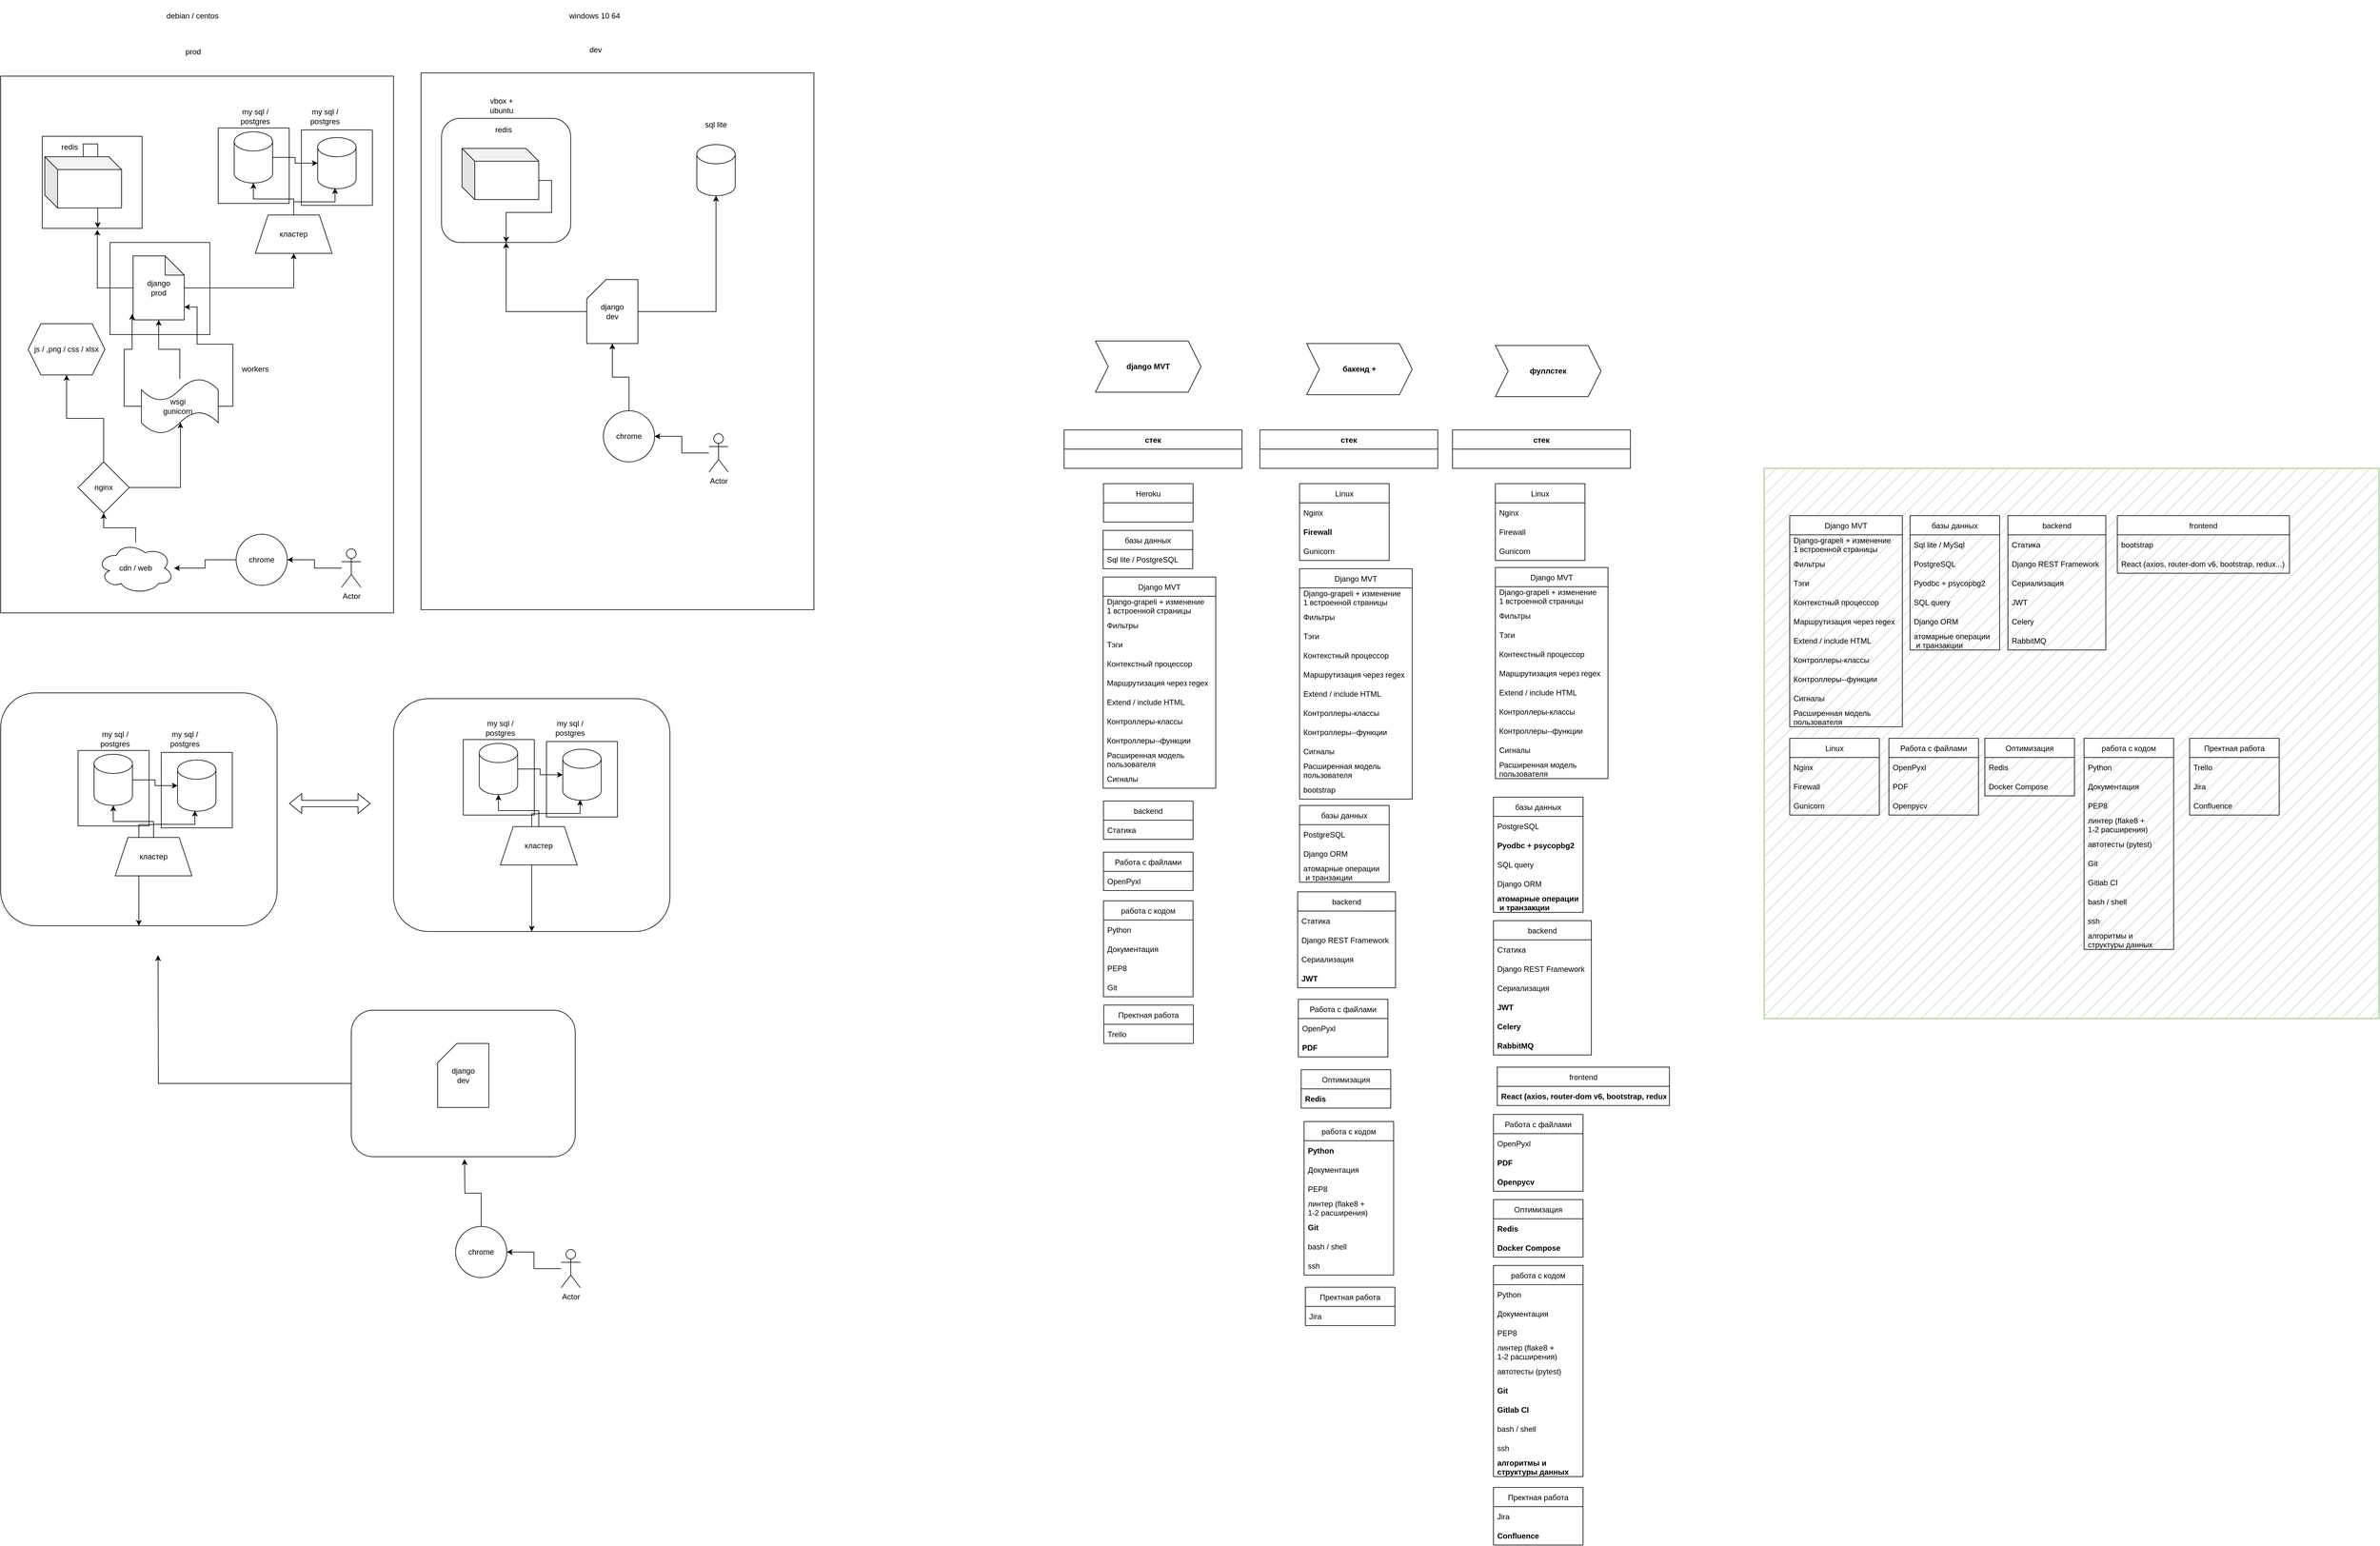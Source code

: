 <mxfile version="20.3.1" type="device"><diagram id="GC2o2SZzQAGju5UOae1S" name="Страница 1"><mxGraphModel dx="1453" dy="616" grid="0" gridSize="10" guides="1" tooltips="1" connect="1" arrows="1" fold="1" page="0" pageScale="1" pageWidth="850" pageHeight="1100" math="0" shadow="0"><root><mxCell id="0"/><mxCell id="1" parent="0"/><mxCell id="uFmOxlU4Hw4ExrLhMlMD-128" value="" style="rounded=0;whiteSpace=wrap;html=1;fillColor=#d5e8d4;strokeColor=#82b366;fillStyle=hatch;" vertex="1" parent="1"><mxGeometry x="2434" y="749" width="961" height="860" as="geometry"/></mxCell><mxCell id="-ywKBk-InjN0VadnTrzr-10" value="" style="rounded=0;whiteSpace=wrap;html=1;" parent="1" vertex="1"><mxGeometry x="-322" y="136" width="614" height="839" as="geometry"/></mxCell><mxCell id="-ywKBk-InjN0VadnTrzr-47" value="" style="rounded=0;whiteSpace=wrap;html=1;" parent="1" vertex="1"><mxGeometry x="335" y="131" width="614" height="839" as="geometry"/></mxCell><mxCell id="-ywKBk-InjN0VadnTrzr-54" value="" style="rounded=1;whiteSpace=wrap;html=1;" parent="1" vertex="1"><mxGeometry x="367" y="202" width="202" height="194" as="geometry"/></mxCell><mxCell id="-ywKBk-InjN0VadnTrzr-72" style="edgeStyle=orthogonalEdgeStyle;rounded=0;orthogonalLoop=1;jettySize=auto;html=1;entryX=0.556;entryY=0.996;entryDx=0;entryDy=0;entryPerimeter=0;" parent="1" source="-ywKBk-InjN0VadnTrzr-3" target="-ywKBk-InjN0VadnTrzr-67" edge="1"><mxGeometry relative="1" as="geometry"/></mxCell><mxCell id="-ywKBk-InjN0VadnTrzr-3" value="" style="shape=cube;whiteSpace=wrap;html=1;boundedLbl=1;backgroundOutline=1;darkOpacity=0.05;darkOpacity2=0.1;" parent="1" vertex="1"><mxGeometry x="-253" y="262" width="120" height="80" as="geometry"/></mxCell><mxCell id="-ywKBk-InjN0VadnTrzr-4" value="redis" style="text;html=1;strokeColor=none;fillColor=none;align=center;verticalAlign=middle;whiteSpace=wrap;rounded=0;" parent="1" vertex="1"><mxGeometry x="-244" y="232" width="60" height="30" as="geometry"/></mxCell><mxCell id="-ywKBk-InjN0VadnTrzr-14" style="edgeStyle=orthogonalEdgeStyle;rounded=0;orthogonalLoop=1;jettySize=auto;html=1;entryX=0.552;entryY=1.014;entryDx=0;entryDy=0;entryPerimeter=0;" parent="1" source="-ywKBk-InjN0VadnTrzr-6" target="-ywKBk-InjN0VadnTrzr-67" edge="1"><mxGeometry relative="1" as="geometry"><Array as="points"><mxPoint x="-171" y="467"/></Array></mxGeometry></mxCell><mxCell id="-ywKBk-InjN0VadnTrzr-37" style="edgeStyle=orthogonalEdgeStyle;rounded=0;orthogonalLoop=1;jettySize=auto;html=1;" parent="1" source="-ywKBk-InjN0VadnTrzr-6" target="-ywKBk-InjN0VadnTrzr-33" edge="1"><mxGeometry relative="1" as="geometry"/></mxCell><mxCell id="-ywKBk-InjN0VadnTrzr-6" value="django &lt;br&gt;prod" style="shape=note;whiteSpace=wrap;html=1;backgroundOutline=1;darkOpacity=0.05;" parent="1" vertex="1"><mxGeometry x="-115" y="417" width="80" height="100" as="geometry"/></mxCell><mxCell id="-ywKBk-InjN0VadnTrzr-52" style="edgeStyle=orthogonalEdgeStyle;rounded=0;orthogonalLoop=1;jettySize=auto;html=1;entryX=0.5;entryY=1;entryDx=0;entryDy=0;entryPerimeter=0;" parent="1" source="-ywKBk-InjN0VadnTrzr-9" target="-ywKBk-InjN0VadnTrzr-50" edge="1"><mxGeometry relative="1" as="geometry"/></mxCell><mxCell id="-ywKBk-InjN0VadnTrzr-59" style="edgeStyle=orthogonalEdgeStyle;rounded=0;orthogonalLoop=1;jettySize=auto;html=1;" parent="1" source="-ywKBk-InjN0VadnTrzr-9" target="-ywKBk-InjN0VadnTrzr-54" edge="1"><mxGeometry relative="1" as="geometry"/></mxCell><mxCell id="-ywKBk-InjN0VadnTrzr-9" value="django&lt;br&gt;dev" style="shape=card;whiteSpace=wrap;html=1;" parent="1" vertex="1"><mxGeometry x="594" y="454" width="80" height="100" as="geometry"/></mxCell><mxCell id="-ywKBk-InjN0VadnTrzr-11" value="prod" style="text;html=1;strokeColor=none;fillColor=none;align=center;verticalAlign=middle;whiteSpace=wrap;rounded=0;" parent="1" vertex="1"><mxGeometry x="-51" y="83" width="60" height="30" as="geometry"/></mxCell><mxCell id="-ywKBk-InjN0VadnTrzr-18" style="edgeStyle=orthogonalEdgeStyle;rounded=0;orthogonalLoop=1;jettySize=auto;html=1;" parent="1" source="-ywKBk-InjN0VadnTrzr-16" target="-ywKBk-InjN0VadnTrzr-6" edge="1"><mxGeometry relative="1" as="geometry"/></mxCell><mxCell id="-ywKBk-InjN0VadnTrzr-38" style="edgeStyle=orthogonalEdgeStyle;rounded=0;orthogonalLoop=1;jettySize=auto;html=1;entryX=0.999;entryY=0.799;entryDx=0;entryDy=0;entryPerimeter=0;" parent="1" source="-ywKBk-InjN0VadnTrzr-16" target="-ywKBk-InjN0VadnTrzr-6" edge="1"><mxGeometry relative="1" as="geometry"><Array as="points"><mxPoint x="41" y="652"/><mxPoint x="41" y="555"/><mxPoint x="-15" y="555"/><mxPoint x="-15" y="497"/></Array></mxGeometry></mxCell><mxCell id="-ywKBk-InjN0VadnTrzr-39" style="edgeStyle=orthogonalEdgeStyle;rounded=0;orthogonalLoop=1;jettySize=auto;html=1;entryX=-0.019;entryY=0.908;entryDx=0;entryDy=0;entryPerimeter=0;" parent="1" source="-ywKBk-InjN0VadnTrzr-16" target="-ywKBk-InjN0VadnTrzr-6" edge="1"><mxGeometry relative="1" as="geometry"><Array as="points"><mxPoint x="-129" y="652"/><mxPoint x="-129" y="563"/><mxPoint x="-116" y="563"/></Array></mxGeometry></mxCell><mxCell id="-ywKBk-InjN0VadnTrzr-16" value="" style="shape=tape;whiteSpace=wrap;html=1;" parent="1" vertex="1"><mxGeometry x="-102" y="609" width="120" height="86" as="geometry"/></mxCell><mxCell id="-ywKBk-InjN0VadnTrzr-17" value="wsgi gunicorn" style="text;html=1;strokeColor=none;fillColor=none;align=center;verticalAlign=middle;whiteSpace=wrap;rounded=0;" parent="1" vertex="1"><mxGeometry x="-75" y="637" width="60" height="30" as="geometry"/></mxCell><mxCell id="-ywKBk-InjN0VadnTrzr-28" style="edgeStyle=orthogonalEdgeStyle;rounded=0;orthogonalLoop=1;jettySize=auto;html=1;entryX=0.508;entryY=0.795;entryDx=0;entryDy=0;entryPerimeter=0;" parent="1" source="-ywKBk-InjN0VadnTrzr-19" target="-ywKBk-InjN0VadnTrzr-16" edge="1"><mxGeometry relative="1" as="geometry"/></mxCell><mxCell id="-ywKBk-InjN0VadnTrzr-30" style="edgeStyle=orthogonalEdgeStyle;rounded=0;orthogonalLoop=1;jettySize=auto;html=1;entryX=0.5;entryY=1;entryDx=0;entryDy=0;" parent="1" source="-ywKBk-InjN0VadnTrzr-19" target="-ywKBk-InjN0VadnTrzr-29" edge="1"><mxGeometry relative="1" as="geometry"/></mxCell><mxCell id="-ywKBk-InjN0VadnTrzr-19" value="nginx" style="rhombus;whiteSpace=wrap;html=1;" parent="1" vertex="1"><mxGeometry x="-201" y="739" width="80" height="80" as="geometry"/></mxCell><mxCell id="-ywKBk-InjN0VadnTrzr-22" style="edgeStyle=orthogonalEdgeStyle;rounded=0;orthogonalLoop=1;jettySize=auto;html=1;" parent="1" source="-ywKBk-InjN0VadnTrzr-20" target="-ywKBk-InjN0VadnTrzr-21" edge="1"><mxGeometry relative="1" as="geometry"/></mxCell><mxCell id="-ywKBk-InjN0VadnTrzr-20" value="Actor" style="shape=umlActor;verticalLabelPosition=bottom;verticalAlign=top;html=1;outlineConnect=0;" parent="1" vertex="1"><mxGeometry x="211" y="875" width="30" height="60" as="geometry"/></mxCell><mxCell id="-ywKBk-InjN0VadnTrzr-25" style="edgeStyle=orthogonalEdgeStyle;rounded=0;orthogonalLoop=1;jettySize=auto;html=1;" parent="1" source="-ywKBk-InjN0VadnTrzr-21" target="-ywKBk-InjN0VadnTrzr-24" edge="1"><mxGeometry relative="1" as="geometry"/></mxCell><mxCell id="-ywKBk-InjN0VadnTrzr-21" value="chrome" style="ellipse;whiteSpace=wrap;html=1;aspect=fixed;" parent="1" vertex="1"><mxGeometry x="46" y="852" width="80" height="80" as="geometry"/></mxCell><mxCell id="-ywKBk-InjN0VadnTrzr-27" style="edgeStyle=orthogonalEdgeStyle;rounded=0;orthogonalLoop=1;jettySize=auto;html=1;" parent="1" source="-ywKBk-InjN0VadnTrzr-24" target="-ywKBk-InjN0VadnTrzr-19" edge="1"><mxGeometry relative="1" as="geometry"/></mxCell><mxCell id="-ywKBk-InjN0VadnTrzr-24" value="cdn / web" style="ellipse;shape=cloud;whiteSpace=wrap;html=1;" parent="1" vertex="1"><mxGeometry x="-171" y="865" width="120" height="80" as="geometry"/></mxCell><mxCell id="-ywKBk-InjN0VadnTrzr-29" value="js / ,png / css / xlsx" style="shape=hexagon;perimeter=hexagonPerimeter2;whiteSpace=wrap;html=1;fixedSize=1;" parent="1" vertex="1"><mxGeometry x="-279" y="523" width="120" height="80" as="geometry"/></mxCell><mxCell id="-ywKBk-InjN0VadnTrzr-41" style="edgeStyle=orthogonalEdgeStyle;rounded=0;orthogonalLoop=1;jettySize=auto;html=1;" parent="1" source="-ywKBk-InjN0VadnTrzr-33" target="-ywKBk-InjN0VadnTrzr-36" edge="1"><mxGeometry relative="1" as="geometry"/></mxCell><mxCell id="-ywKBk-InjN0VadnTrzr-42" style="edgeStyle=orthogonalEdgeStyle;rounded=0;orthogonalLoop=1;jettySize=auto;html=1;entryX=0.451;entryY=0.989;entryDx=0;entryDy=0;entryPerimeter=0;" parent="1" source="-ywKBk-InjN0VadnTrzr-33" target="-ywKBk-InjN0VadnTrzr-31" edge="1"><mxGeometry relative="1" as="geometry"/></mxCell><mxCell id="-ywKBk-InjN0VadnTrzr-33" value="кластер" style="shape=trapezoid;perimeter=trapezoidPerimeter;whiteSpace=wrap;html=1;fixedSize=1;" parent="1" vertex="1"><mxGeometry x="76" y="353" width="120" height="60" as="geometry"/></mxCell><mxCell id="-ywKBk-InjN0VadnTrzr-34" value="my sql / postgres" style="text;html=1;strokeColor=none;fillColor=none;align=center;verticalAlign=middle;whiteSpace=wrap;rounded=0;" parent="1" vertex="1"><mxGeometry x="155" y="184" width="60" height="30" as="geometry"/></mxCell><mxCell id="-ywKBk-InjN0VadnTrzr-35" value="my sql / postgres" style="text;html=1;strokeColor=none;fillColor=none;align=center;verticalAlign=middle;whiteSpace=wrap;rounded=0;" parent="1" vertex="1"><mxGeometry x="46" y="184" width="60" height="30" as="geometry"/></mxCell><mxCell id="-ywKBk-InjN0VadnTrzr-43" style="edgeStyle=orthogonalEdgeStyle;rounded=0;orthogonalLoop=1;jettySize=auto;html=1;entryX=0;entryY=0.5;entryDx=0;entryDy=0;entryPerimeter=0;" parent="1" source="-ywKBk-InjN0VadnTrzr-36" target="-ywKBk-InjN0VadnTrzr-31" edge="1"><mxGeometry relative="1" as="geometry"/></mxCell><mxCell id="-ywKBk-InjN0VadnTrzr-36" value="" style="shape=cylinder3;whiteSpace=wrap;html=1;boundedLbl=1;backgroundOutline=1;size=15;" parent="1" vertex="1"><mxGeometry x="43" y="223" width="60" height="80" as="geometry"/></mxCell><mxCell id="-ywKBk-InjN0VadnTrzr-40" value="workers" style="text;html=1;strokeColor=none;fillColor=none;align=center;verticalAlign=middle;whiteSpace=wrap;rounded=0;" parent="1" vertex="1"><mxGeometry x="46" y="579" width="60" height="30" as="geometry"/></mxCell><mxCell id="-ywKBk-InjN0VadnTrzr-46" value="debian / centos" style="text;html=1;strokeColor=none;fillColor=none;align=center;verticalAlign=middle;whiteSpace=wrap;rounded=0;" parent="1" vertex="1"><mxGeometry x="-90" y="17" width="136" height="49" as="geometry"/></mxCell><mxCell id="-ywKBk-InjN0VadnTrzr-48" value="windows 10 64&amp;nbsp;" style="text;html=1;strokeColor=none;fillColor=none;align=center;verticalAlign=middle;whiteSpace=wrap;rounded=0;" parent="1" vertex="1"><mxGeometry x="540" y="17" width="136" height="49" as="geometry"/></mxCell><mxCell id="-ywKBk-InjN0VadnTrzr-49" value="dev" style="text;html=1;strokeColor=none;fillColor=none;align=center;verticalAlign=middle;whiteSpace=wrap;rounded=0;" parent="1" vertex="1"><mxGeometry x="578" y="80" width="60" height="30" as="geometry"/></mxCell><mxCell id="-ywKBk-InjN0VadnTrzr-50" value="" style="shape=cylinder3;whiteSpace=wrap;html=1;boundedLbl=1;backgroundOutline=1;size=15;" parent="1" vertex="1"><mxGeometry x="766" y="243" width="60" height="80" as="geometry"/></mxCell><mxCell id="-ywKBk-InjN0VadnTrzr-51" value="sql lite" style="text;html=1;strokeColor=none;fillColor=none;align=center;verticalAlign=middle;whiteSpace=wrap;rounded=0;" parent="1" vertex="1"><mxGeometry x="766" y="197" width="60" height="30" as="geometry"/></mxCell><mxCell id="-ywKBk-InjN0VadnTrzr-58" style="edgeStyle=orthogonalEdgeStyle;rounded=0;orthogonalLoop=1;jettySize=auto;html=1;exitX=0;exitY=0;exitDx=120;exitDy=50;exitPerimeter=0;" parent="1" source="-ywKBk-InjN0VadnTrzr-53" target="-ywKBk-InjN0VadnTrzr-54" edge="1"><mxGeometry relative="1" as="geometry"/></mxCell><mxCell id="-ywKBk-InjN0VadnTrzr-53" value="" style="shape=cube;whiteSpace=wrap;html=1;boundedLbl=1;backgroundOutline=1;darkOpacity=0.05;darkOpacity2=0.1;" parent="1" vertex="1"><mxGeometry x="399" y="249" width="120" height="80" as="geometry"/></mxCell><mxCell id="-ywKBk-InjN0VadnTrzr-55" value="vbox + ubuntu" style="text;html=1;strokeColor=none;fillColor=none;align=center;verticalAlign=middle;whiteSpace=wrap;rounded=0;" parent="1" vertex="1"><mxGeometry x="431" y="167" width="60" height="30" as="geometry"/></mxCell><mxCell id="-ywKBk-InjN0VadnTrzr-56" value="redis" style="text;html=1;strokeColor=none;fillColor=none;align=center;verticalAlign=middle;whiteSpace=wrap;rounded=0;" parent="1" vertex="1"><mxGeometry x="434" y="205" width="60" height="30" as="geometry"/></mxCell><mxCell id="-ywKBk-InjN0VadnTrzr-60" style="edgeStyle=orthogonalEdgeStyle;rounded=0;orthogonalLoop=1;jettySize=auto;html=1;" parent="1" source="-ywKBk-InjN0VadnTrzr-61" target="-ywKBk-InjN0VadnTrzr-63" edge="1"><mxGeometry relative="1" as="geometry"/></mxCell><mxCell id="-ywKBk-InjN0VadnTrzr-61" value="Actor" style="shape=umlActor;verticalLabelPosition=bottom;verticalAlign=top;html=1;outlineConnect=0;" parent="1" vertex="1"><mxGeometry x="785" y="695" width="30" height="60" as="geometry"/></mxCell><mxCell id="-ywKBk-InjN0VadnTrzr-64" style="edgeStyle=orthogonalEdgeStyle;rounded=0;orthogonalLoop=1;jettySize=auto;html=1;entryX=0.5;entryY=1;entryDx=0;entryDy=0;entryPerimeter=0;" parent="1" source="-ywKBk-InjN0VadnTrzr-63" target="-ywKBk-InjN0VadnTrzr-9" edge="1"><mxGeometry relative="1" as="geometry"/></mxCell><mxCell id="-ywKBk-InjN0VadnTrzr-63" value="chrome" style="ellipse;whiteSpace=wrap;html=1;aspect=fixed;" parent="1" vertex="1"><mxGeometry x="620" y="659" width="80" height="80" as="geometry"/></mxCell><mxCell id="-ywKBk-InjN0VadnTrzr-67" value="" style="swimlane;startSize=0;" parent="1" vertex="1"><mxGeometry x="-257" y="230" width="156" height="144" as="geometry"><mxRectangle x="-248" y="199" width="50" height="44" as="alternateBounds"/></mxGeometry></mxCell><mxCell id="-ywKBk-InjN0VadnTrzr-68" value="" style="swimlane;startSize=0;" parent="1" vertex="1"><mxGeometry x="-151" y="396" width="156" height="144" as="geometry"><mxRectangle x="-248" y="199" width="50" height="44" as="alternateBounds"/></mxGeometry></mxCell><mxCell id="-ywKBk-InjN0VadnTrzr-69" value="" style="swimlane;startSize=0;" parent="1" vertex="1"><mxGeometry x="18" y="217" width="111" height="118" as="geometry"><mxRectangle x="-248" y="199" width="50" height="44" as="alternateBounds"/></mxGeometry></mxCell><mxCell id="-ywKBk-InjN0VadnTrzr-70" value="" style="swimlane;startSize=0;" parent="1" vertex="1"><mxGeometry x="148" y="220" width="111" height="118" as="geometry"><mxRectangle x="-248" y="199" width="50" height="44" as="alternateBounds"/></mxGeometry></mxCell><mxCell id="-ywKBk-InjN0VadnTrzr-31" value="" style="shape=cylinder3;whiteSpace=wrap;html=1;boundedLbl=1;backgroundOutline=1;size=15;" parent="-ywKBk-InjN0VadnTrzr-70" vertex="1"><mxGeometry x="25.5" y="12" width="60" height="80" as="geometry"/></mxCell><mxCell id="uFmOxlU4Hw4ExrLhMlMD-1" value="" style="rounded=1;whiteSpace=wrap;html=1;" vertex="1" parent="1"><mxGeometry x="-322" y="1100" width="432" height="364" as="geometry"/></mxCell><mxCell id="uFmOxlU4Hw4ExrLhMlMD-15" style="edgeStyle=orthogonalEdgeStyle;rounded=0;orthogonalLoop=1;jettySize=auto;html=1;" edge="1" parent="1" source="uFmOxlU4Hw4ExrLhMlMD-2"><mxGeometry relative="1" as="geometry"><mxPoint x="-76" y="1510" as="targetPoint"/></mxGeometry></mxCell><mxCell id="uFmOxlU4Hw4ExrLhMlMD-2" value="" style="rounded=1;whiteSpace=wrap;html=1;" vertex="1" parent="1"><mxGeometry x="226" y="1596" width="350" height="229" as="geometry"/></mxCell><mxCell id="uFmOxlU4Hw4ExrLhMlMD-3" style="edgeStyle=orthogonalEdgeStyle;rounded=0;orthogonalLoop=1;jettySize=auto;html=1;" edge="1" parent="1" source="uFmOxlU4Hw4ExrLhMlMD-5" target="uFmOxlU4Hw4ExrLhMlMD-9"><mxGeometry relative="1" as="geometry"/></mxCell><mxCell id="uFmOxlU4Hw4ExrLhMlMD-4" style="edgeStyle=orthogonalEdgeStyle;rounded=0;orthogonalLoop=1;jettySize=auto;html=1;entryX=0.451;entryY=0.989;entryDx=0;entryDy=0;entryPerimeter=0;" edge="1" parent="1" source="uFmOxlU4Hw4ExrLhMlMD-5" target="uFmOxlU4Hw4ExrLhMlMD-12"><mxGeometry relative="1" as="geometry"/></mxCell><mxCell id="uFmOxlU4Hw4ExrLhMlMD-13" style="edgeStyle=orthogonalEdgeStyle;rounded=0;orthogonalLoop=1;jettySize=auto;html=1;entryX=0.5;entryY=1;entryDx=0;entryDy=0;" edge="1" parent="1" source="uFmOxlU4Hw4ExrLhMlMD-5" target="uFmOxlU4Hw4ExrLhMlMD-1"><mxGeometry relative="1" as="geometry"/></mxCell><mxCell id="uFmOxlU4Hw4ExrLhMlMD-5" value="кластер" style="shape=trapezoid;perimeter=trapezoidPerimeter;whiteSpace=wrap;html=1;fixedSize=1;" vertex="1" parent="1"><mxGeometry x="-143" y="1326" width="120" height="60" as="geometry"/></mxCell><mxCell id="uFmOxlU4Hw4ExrLhMlMD-6" value="my sql / postgres" style="text;html=1;strokeColor=none;fillColor=none;align=center;verticalAlign=middle;whiteSpace=wrap;rounded=0;" vertex="1" parent="1"><mxGeometry x="-64" y="1157" width="60" height="30" as="geometry"/></mxCell><mxCell id="uFmOxlU4Hw4ExrLhMlMD-7" value="my sql / postgres" style="text;html=1;strokeColor=none;fillColor=none;align=center;verticalAlign=middle;whiteSpace=wrap;rounded=0;" vertex="1" parent="1"><mxGeometry x="-173" y="1157" width="60" height="30" as="geometry"/></mxCell><mxCell id="uFmOxlU4Hw4ExrLhMlMD-8" style="edgeStyle=orthogonalEdgeStyle;rounded=0;orthogonalLoop=1;jettySize=auto;html=1;entryX=0;entryY=0.5;entryDx=0;entryDy=0;entryPerimeter=0;" edge="1" parent="1" source="uFmOxlU4Hw4ExrLhMlMD-9" target="uFmOxlU4Hw4ExrLhMlMD-12"><mxGeometry relative="1" as="geometry"/></mxCell><mxCell id="uFmOxlU4Hw4ExrLhMlMD-9" value="" style="shape=cylinder3;whiteSpace=wrap;html=1;boundedLbl=1;backgroundOutline=1;size=15;" vertex="1" parent="1"><mxGeometry x="-176" y="1196" width="60" height="80" as="geometry"/></mxCell><mxCell id="uFmOxlU4Hw4ExrLhMlMD-10" value="" style="swimlane;startSize=0;" vertex="1" parent="1"><mxGeometry x="-201" y="1190" width="111" height="118" as="geometry"><mxRectangle x="-248" y="199" width="50" height="44" as="alternateBounds"/></mxGeometry></mxCell><mxCell id="uFmOxlU4Hw4ExrLhMlMD-11" value="" style="swimlane;startSize=0;" vertex="1" parent="1"><mxGeometry x="-71" y="1193" width="111" height="118" as="geometry"><mxRectangle x="-248" y="199" width="50" height="44" as="alternateBounds"/></mxGeometry></mxCell><mxCell id="uFmOxlU4Hw4ExrLhMlMD-12" value="" style="shape=cylinder3;whiteSpace=wrap;html=1;boundedLbl=1;backgroundOutline=1;size=15;" vertex="1" parent="uFmOxlU4Hw4ExrLhMlMD-11"><mxGeometry x="25.5" y="12" width="60" height="80" as="geometry"/></mxCell><mxCell id="uFmOxlU4Hw4ExrLhMlMD-14" value="django&lt;br&gt;dev" style="shape=card;whiteSpace=wrap;html=1;" vertex="1" parent="1"><mxGeometry x="361" y="1648" width="80" height="100" as="geometry"/></mxCell><mxCell id="uFmOxlU4Hw4ExrLhMlMD-17" style="edgeStyle=orthogonalEdgeStyle;rounded=0;orthogonalLoop=1;jettySize=auto;html=1;" edge="1" parent="1" source="uFmOxlU4Hw4ExrLhMlMD-18" target="uFmOxlU4Hw4ExrLhMlMD-20"><mxGeometry relative="1" as="geometry"/></mxCell><mxCell id="uFmOxlU4Hw4ExrLhMlMD-18" value="Actor" style="shape=umlActor;verticalLabelPosition=bottom;verticalAlign=top;html=1;outlineConnect=0;" vertex="1" parent="1"><mxGeometry x="554" y="1970" width="30" height="60" as="geometry"/></mxCell><mxCell id="uFmOxlU4Hw4ExrLhMlMD-19" style="edgeStyle=orthogonalEdgeStyle;rounded=0;orthogonalLoop=1;jettySize=auto;html=1;entryX=0.5;entryY=1;entryDx=0;entryDy=0;entryPerimeter=0;" edge="1" parent="1" source="uFmOxlU4Hw4ExrLhMlMD-20"><mxGeometry relative="1" as="geometry"><mxPoint x="403" y="1829" as="targetPoint"/></mxGeometry></mxCell><mxCell id="uFmOxlU4Hw4ExrLhMlMD-20" value="chrome" style="ellipse;whiteSpace=wrap;html=1;aspect=fixed;" vertex="1" parent="1"><mxGeometry x="389" y="1934" width="80" height="80" as="geometry"/></mxCell><mxCell id="uFmOxlU4Hw4ExrLhMlMD-21" value="" style="rounded=1;whiteSpace=wrap;html=1;" vertex="1" parent="1"><mxGeometry x="292" y="1109" width="432" height="364" as="geometry"/></mxCell><mxCell id="uFmOxlU4Hw4ExrLhMlMD-22" style="edgeStyle=orthogonalEdgeStyle;rounded=0;orthogonalLoop=1;jettySize=auto;html=1;" edge="1" parent="1" source="uFmOxlU4Hw4ExrLhMlMD-25" target="uFmOxlU4Hw4ExrLhMlMD-29"><mxGeometry relative="1" as="geometry"/></mxCell><mxCell id="uFmOxlU4Hw4ExrLhMlMD-23" style="edgeStyle=orthogonalEdgeStyle;rounded=0;orthogonalLoop=1;jettySize=auto;html=1;entryX=0.451;entryY=0.989;entryDx=0;entryDy=0;entryPerimeter=0;" edge="1" parent="1" source="uFmOxlU4Hw4ExrLhMlMD-25" target="uFmOxlU4Hw4ExrLhMlMD-32"><mxGeometry relative="1" as="geometry"/></mxCell><mxCell id="uFmOxlU4Hw4ExrLhMlMD-24" style="edgeStyle=orthogonalEdgeStyle;rounded=0;orthogonalLoop=1;jettySize=auto;html=1;entryX=0.5;entryY=1;entryDx=0;entryDy=0;" edge="1" parent="1" source="uFmOxlU4Hw4ExrLhMlMD-25" target="uFmOxlU4Hw4ExrLhMlMD-21"><mxGeometry relative="1" as="geometry"/></mxCell><mxCell id="uFmOxlU4Hw4ExrLhMlMD-25" value="кластер" style="shape=trapezoid;perimeter=trapezoidPerimeter;whiteSpace=wrap;html=1;fixedSize=1;" vertex="1" parent="1"><mxGeometry x="459" y="1309" width="120" height="60" as="geometry"/></mxCell><mxCell id="uFmOxlU4Hw4ExrLhMlMD-26" value="my sql / postgres" style="text;html=1;strokeColor=none;fillColor=none;align=center;verticalAlign=middle;whiteSpace=wrap;rounded=0;" vertex="1" parent="1"><mxGeometry x="538" y="1140" width="60" height="30" as="geometry"/></mxCell><mxCell id="uFmOxlU4Hw4ExrLhMlMD-27" value="my sql / postgres" style="text;html=1;strokeColor=none;fillColor=none;align=center;verticalAlign=middle;whiteSpace=wrap;rounded=0;" vertex="1" parent="1"><mxGeometry x="429" y="1140" width="60" height="30" as="geometry"/></mxCell><mxCell id="uFmOxlU4Hw4ExrLhMlMD-28" style="edgeStyle=orthogonalEdgeStyle;rounded=0;orthogonalLoop=1;jettySize=auto;html=1;entryX=0;entryY=0.5;entryDx=0;entryDy=0;entryPerimeter=0;" edge="1" parent="1" source="uFmOxlU4Hw4ExrLhMlMD-29" target="uFmOxlU4Hw4ExrLhMlMD-32"><mxGeometry relative="1" as="geometry"/></mxCell><mxCell id="uFmOxlU4Hw4ExrLhMlMD-29" value="" style="shape=cylinder3;whiteSpace=wrap;html=1;boundedLbl=1;backgroundOutline=1;size=15;" vertex="1" parent="1"><mxGeometry x="426" y="1179" width="60" height="80" as="geometry"/></mxCell><mxCell id="uFmOxlU4Hw4ExrLhMlMD-30" value="" style="swimlane;startSize=0;" vertex="1" parent="1"><mxGeometry x="401" y="1173" width="111" height="118" as="geometry"><mxRectangle x="-248" y="199" width="50" height="44" as="alternateBounds"/></mxGeometry></mxCell><mxCell id="uFmOxlU4Hw4ExrLhMlMD-31" value="" style="swimlane;startSize=0;" vertex="1" parent="1"><mxGeometry x="531" y="1176" width="111" height="118" as="geometry"><mxRectangle x="-248" y="199" width="50" height="44" as="alternateBounds"/></mxGeometry></mxCell><mxCell id="uFmOxlU4Hw4ExrLhMlMD-32" value="" style="shape=cylinder3;whiteSpace=wrap;html=1;boundedLbl=1;backgroundOutline=1;size=15;" vertex="1" parent="uFmOxlU4Hw4ExrLhMlMD-31"><mxGeometry x="25.5" y="12" width="60" height="80" as="geometry"/></mxCell><mxCell id="uFmOxlU4Hw4ExrLhMlMD-33" value="" style="shape=flexArrow;endArrow=classic;startArrow=classic;html=1;rounded=0;" edge="1" parent="1"><mxGeometry width="100" height="100" relative="1" as="geometry"><mxPoint x="129" y="1273" as="sourcePoint"/><mxPoint x="256" y="1273" as="targetPoint"/></mxGeometry></mxCell><mxCell id="uFmOxlU4Hw4ExrLhMlMD-34" value="&lt;b&gt;бакенд +&lt;/b&gt;" style="shape=step;perimeter=stepPerimeter;whiteSpace=wrap;html=1;fixedSize=1;" vertex="1" parent="1"><mxGeometry x="1719" y="554" width="165" height="80" as="geometry"/></mxCell><mxCell id="uFmOxlU4Hw4ExrLhMlMD-35" value="&lt;b&gt;фуллстек&lt;/b&gt;" style="shape=step;perimeter=stepPerimeter;whiteSpace=wrap;html=1;fixedSize=1;" vertex="1" parent="1"><mxGeometry x="2014" y="557" width="165" height="80" as="geometry"/></mxCell><mxCell id="uFmOxlU4Hw4ExrLhMlMD-36" value="&lt;b&gt;django MVT&lt;/b&gt;" style="shape=step;perimeter=stepPerimeter;whiteSpace=wrap;html=1;fixedSize=1;" vertex="1" parent="1"><mxGeometry x="1389" y="550" width="165" height="80" as="geometry"/></mxCell><mxCell id="uFmOxlU4Hw4ExrLhMlMD-43" value="стек" style="swimlane;fontStyle=1;childLayout=stackLayout;horizontal=1;startSize=30;horizontalStack=0;resizeParent=1;resizeParentMax=0;resizeLast=0;collapsible=1;marginBottom=0;" vertex="1" parent="1"><mxGeometry x="1646" y="689" width="278" height="60" as="geometry"/></mxCell><mxCell id="uFmOxlU4Hw4ExrLhMlMD-49" value="стек" style="swimlane;fontStyle=1;childLayout=stackLayout;horizontal=1;startSize=30;horizontalStack=0;resizeParent=1;resizeParentMax=0;resizeLast=0;collapsible=1;marginBottom=0;" vertex="1" parent="1"><mxGeometry x="1947" y="689" width="278" height="60" as="geometry"/></mxCell><mxCell id="uFmOxlU4Hw4ExrLhMlMD-55" value="стек" style="swimlane;fontStyle=1;childLayout=stackLayout;horizontal=1;startSize=30;horizontalStack=0;resizeParent=1;resizeParentMax=0;resizeLast=0;collapsible=1;marginBottom=0;" vertex="1" parent="1"><mxGeometry x="1340" y="689" width="278" height="60" as="geometry"/></mxCell><mxCell id="uFmOxlU4Hw4ExrLhMlMD-69" value="Пректная работа" style="swimlane;fontStyle=0;childLayout=stackLayout;horizontal=1;startSize=30;horizontalStack=0;resizeParent=1;resizeParentMax=0;resizeLast=0;collapsible=1;marginBottom=0;" vertex="1" parent="1"><mxGeometry x="3099" y="1171" width="140" height="120" as="geometry"/></mxCell><mxCell id="uFmOxlU4Hw4ExrLhMlMD-66" value="Trello" style="text;strokeColor=none;fillColor=none;align=left;verticalAlign=middle;spacingLeft=4;spacingRight=4;overflow=hidden;points=[[0,0.5],[1,0.5]];portConstraint=eastwest;rotatable=0;" vertex="1" parent="uFmOxlU4Hw4ExrLhMlMD-69"><mxGeometry y="30" width="140" height="30" as="geometry"/></mxCell><mxCell id="uFmOxlU4Hw4ExrLhMlMD-67" value="Jira" style="text;strokeColor=none;fillColor=none;align=left;verticalAlign=middle;spacingLeft=4;spacingRight=4;overflow=hidden;points=[[0,0.5],[1,0.5]];portConstraint=eastwest;rotatable=0;" vertex="1" parent="uFmOxlU4Hw4ExrLhMlMD-69"><mxGeometry y="60" width="140" height="30" as="geometry"/></mxCell><mxCell id="uFmOxlU4Hw4ExrLhMlMD-68" value="Confluence" style="text;strokeColor=none;fillColor=none;align=left;verticalAlign=middle;spacingLeft=4;spacingRight=4;overflow=hidden;points=[[0,0.5],[1,0.5]];portConstraint=eastwest;rotatable=0;" vertex="1" parent="uFmOxlU4Hw4ExrLhMlMD-69"><mxGeometry y="90" width="140" height="30" as="geometry"/></mxCell><mxCell id="uFmOxlU4Hw4ExrLhMlMD-73" value="backend" style="swimlane;fontStyle=0;childLayout=stackLayout;horizontal=1;startSize=30;horizontalStack=0;resizeParent=1;resizeParentMax=0;resizeLast=0;collapsible=1;marginBottom=0;" vertex="1" parent="1"><mxGeometry x="2815" y="823" width="153" height="210" as="geometry"/></mxCell><mxCell id="uFmOxlU4Hw4ExrLhMlMD-106" value="Статика" style="text;strokeColor=none;fillColor=none;align=left;verticalAlign=middle;spacingLeft=4;spacingRight=4;overflow=hidden;points=[[0,0.5],[1,0.5]];portConstraint=eastwest;rotatable=0;" vertex="1" parent="uFmOxlU4Hw4ExrLhMlMD-73"><mxGeometry y="30" width="153" height="30" as="geometry"/></mxCell><mxCell id="uFmOxlU4Hw4ExrLhMlMD-47" value="Django REST Framework" style="text;strokeColor=none;fillColor=none;align=left;verticalAlign=middle;spacingLeft=4;spacingRight=4;overflow=hidden;points=[[0,0.5],[1,0.5]];portConstraint=eastwest;rotatable=0;" vertex="1" parent="uFmOxlU4Hw4ExrLhMlMD-73"><mxGeometry y="60" width="153" height="30" as="geometry"/></mxCell><mxCell id="uFmOxlU4Hw4ExrLhMlMD-107" value="Сериализация" style="text;strokeColor=none;fillColor=none;align=left;verticalAlign=middle;spacingLeft=4;spacingRight=4;overflow=hidden;points=[[0,0.5],[1,0.5]];portConstraint=eastwest;rotatable=0;" vertex="1" parent="uFmOxlU4Hw4ExrLhMlMD-73"><mxGeometry y="90" width="153" height="30" as="geometry"/></mxCell><mxCell id="uFmOxlU4Hw4ExrLhMlMD-74" value="JWT" style="text;strokeColor=none;fillColor=none;align=left;verticalAlign=middle;spacingLeft=4;spacingRight=4;overflow=hidden;points=[[0,0.5],[1,0.5]];portConstraint=eastwest;rotatable=0;" vertex="1" parent="uFmOxlU4Hw4ExrLhMlMD-73"><mxGeometry y="120" width="153" height="30" as="geometry"/></mxCell><mxCell id="uFmOxlU4Hw4ExrLhMlMD-108" value="Celery" style="text;strokeColor=none;fillColor=none;align=left;verticalAlign=middle;spacingLeft=4;spacingRight=4;overflow=hidden;points=[[0,0.5],[1,0.5]];portConstraint=eastwest;rotatable=0;" vertex="1" parent="uFmOxlU4Hw4ExrLhMlMD-73"><mxGeometry y="150" width="153" height="30" as="geometry"/></mxCell><mxCell id="uFmOxlU4Hw4ExrLhMlMD-109" value="RabbitMQ" style="text;strokeColor=none;fillColor=none;align=left;verticalAlign=middle;spacingLeft=4;spacingRight=4;overflow=hidden;points=[[0,0.5],[1,0.5]];portConstraint=eastwest;rotatable=0;" vertex="1" parent="uFmOxlU4Hw4ExrLhMlMD-73"><mxGeometry y="180" width="153" height="30" as="geometry"/></mxCell><mxCell id="uFmOxlU4Hw4ExrLhMlMD-77" value="frontend" style="swimlane;fontStyle=0;childLayout=stackLayout;horizontal=1;startSize=30;horizontalStack=0;resizeParent=1;resizeParentMax=0;resizeLast=0;collapsible=1;marginBottom=0;" vertex="1" parent="1"><mxGeometry x="2986" y="823" width="269" height="90" as="geometry"/></mxCell><mxCell id="uFmOxlU4Hw4ExrLhMlMD-193" value="bootstrap" style="text;strokeColor=none;fillColor=none;align=left;verticalAlign=middle;spacingLeft=4;spacingRight=4;overflow=hidden;points=[[0,0.5],[1,0.5]];portConstraint=eastwest;rotatable=0;" vertex="1" parent="uFmOxlU4Hw4ExrLhMlMD-77"><mxGeometry y="30" width="269" height="30" as="geometry"/></mxCell><mxCell id="uFmOxlU4Hw4ExrLhMlMD-51" value="React (axios, router-dom v6, bootstrap, redux...)" style="text;strokeColor=none;fillColor=none;align=left;verticalAlign=middle;spacingLeft=4;spacingRight=4;overflow=hidden;points=[[0,0.5],[1,0.5]];portConstraint=eastwest;rotatable=0;" vertex="1" parent="uFmOxlU4Hw4ExrLhMlMD-77"><mxGeometry y="60" width="269" height="30" as="geometry"/></mxCell><mxCell id="uFmOxlU4Hw4ExrLhMlMD-81" value="работа с кодом" style="swimlane;fontStyle=0;childLayout=stackLayout;horizontal=1;startSize=30;horizontalStack=0;resizeParent=1;resizeParentMax=0;resizeLast=0;collapsible=1;marginBottom=0;" vertex="1" parent="1"><mxGeometry x="2934" y="1171" width="140" height="330" as="geometry"/></mxCell><mxCell id="uFmOxlU4Hw4ExrLhMlMD-116" value="Python" style="text;strokeColor=none;fillColor=none;align=left;verticalAlign=middle;spacingLeft=4;spacingRight=4;overflow=hidden;points=[[0,0.5],[1,0.5]];portConstraint=eastwest;rotatable=0;" vertex="1" parent="uFmOxlU4Hw4ExrLhMlMD-81"><mxGeometry y="30" width="140" height="30" as="geometry"/></mxCell><mxCell id="uFmOxlU4Hw4ExrLhMlMD-82" value="Документация" style="text;strokeColor=none;fillColor=none;align=left;verticalAlign=middle;spacingLeft=4;spacingRight=4;overflow=hidden;points=[[0,0.5],[1,0.5]];portConstraint=eastwest;rotatable=0;" vertex="1" parent="uFmOxlU4Hw4ExrLhMlMD-81"><mxGeometry y="60" width="140" height="30" as="geometry"/></mxCell><mxCell id="uFmOxlU4Hw4ExrLhMlMD-83" value="PEP8" style="text;strokeColor=none;fillColor=none;align=left;verticalAlign=middle;spacingLeft=4;spacingRight=4;overflow=hidden;points=[[0,0.5],[1,0.5]];portConstraint=eastwest;rotatable=0;" vertex="1" parent="uFmOxlU4Hw4ExrLhMlMD-81"><mxGeometry y="90" width="140" height="30" as="geometry"/></mxCell><mxCell id="uFmOxlU4Hw4ExrLhMlMD-53" value="линтер (flake8 + &#10;1-2 расширения)" style="text;strokeColor=none;fillColor=none;align=left;verticalAlign=middle;spacingLeft=4;spacingRight=4;overflow=hidden;points=[[0,0.5],[1,0.5]];portConstraint=eastwest;rotatable=0;" vertex="1" parent="uFmOxlU4Hw4ExrLhMlMD-81"><mxGeometry y="120" width="140" height="30" as="geometry"/></mxCell><mxCell id="uFmOxlU4Hw4ExrLhMlMD-52" value="автотесты (pytest)" style="text;strokeColor=none;fillColor=none;align=left;verticalAlign=middle;spacingLeft=4;spacingRight=4;overflow=hidden;points=[[0,0.5],[1,0.5]];portConstraint=eastwest;rotatable=0;" vertex="1" parent="uFmOxlU4Hw4ExrLhMlMD-81"><mxGeometry y="150" width="140" height="30" as="geometry"/></mxCell><mxCell id="uFmOxlU4Hw4ExrLhMlMD-110" value="Git" style="text;strokeColor=none;fillColor=none;align=left;verticalAlign=middle;spacingLeft=4;spacingRight=4;overflow=hidden;points=[[0,0.5],[1,0.5]];portConstraint=eastwest;rotatable=0;" vertex="1" parent="uFmOxlU4Hw4ExrLhMlMD-81"><mxGeometry y="180" width="140" height="30" as="geometry"/></mxCell><mxCell id="uFmOxlU4Hw4ExrLhMlMD-115" value="Gitlab CI" style="text;strokeColor=none;fillColor=none;align=left;verticalAlign=middle;spacingLeft=4;spacingRight=4;overflow=hidden;points=[[0,0.5],[1,0.5]];portConstraint=eastwest;rotatable=0;" vertex="1" parent="uFmOxlU4Hw4ExrLhMlMD-81"><mxGeometry y="210" width="140" height="30" as="geometry"/></mxCell><mxCell id="uFmOxlU4Hw4ExrLhMlMD-117" value="bash / shell" style="text;strokeColor=none;fillColor=none;align=left;verticalAlign=middle;spacingLeft=4;spacingRight=4;overflow=hidden;points=[[0,0.5],[1,0.5]];portConstraint=eastwest;rotatable=0;" vertex="1" parent="uFmOxlU4Hw4ExrLhMlMD-81"><mxGeometry y="240" width="140" height="30" as="geometry"/></mxCell><mxCell id="uFmOxlU4Hw4ExrLhMlMD-118" value="ssh" style="text;strokeColor=none;fillColor=none;align=left;verticalAlign=middle;spacingLeft=4;spacingRight=4;overflow=hidden;points=[[0,0.5],[1,0.5]];portConstraint=eastwest;rotatable=0;" vertex="1" parent="uFmOxlU4Hw4ExrLhMlMD-81"><mxGeometry y="270" width="140" height="30" as="geometry"/></mxCell><mxCell id="uFmOxlU4Hw4ExrLhMlMD-120" value="алгоритмы и &#10;структуры данных" style="text;strokeColor=none;fillColor=none;align=left;verticalAlign=middle;spacingLeft=4;spacingRight=4;overflow=hidden;points=[[0,0.5],[1,0.5]];portConstraint=eastwest;rotatable=0;" vertex="1" parent="uFmOxlU4Hw4ExrLhMlMD-81"><mxGeometry y="300" width="140" height="30" as="geometry"/></mxCell><mxCell id="uFmOxlU4Hw4ExrLhMlMD-85" value="базы данных" style="swimlane;fontStyle=0;childLayout=stackLayout;horizontal=1;startSize=30;horizontalStack=0;resizeParent=1;resizeParentMax=0;resizeLast=0;collapsible=1;marginBottom=0;" vertex="1" parent="1"><mxGeometry x="2662" y="823" width="140" height="210" as="geometry"/></mxCell><mxCell id="uFmOxlU4Hw4ExrLhMlMD-56" value="Sql lite / MySql" style="text;strokeColor=none;fillColor=none;align=left;verticalAlign=middle;spacingLeft=4;spacingRight=4;overflow=hidden;points=[[0,0.5],[1,0.5]];portConstraint=eastwest;rotatable=0;" vertex="1" parent="uFmOxlU4Hw4ExrLhMlMD-85"><mxGeometry y="30" width="140" height="30" as="geometry"/></mxCell><mxCell id="uFmOxlU4Hw4ExrLhMlMD-44" value="PostgreSQL" style="text;strokeColor=none;fillColor=none;align=left;verticalAlign=middle;spacingLeft=4;spacingRight=4;overflow=hidden;points=[[0,0.5],[1,0.5]];portConstraint=eastwest;rotatable=0;" vertex="1" parent="uFmOxlU4Hw4ExrLhMlMD-85"><mxGeometry y="60" width="140" height="30" as="geometry"/></mxCell><mxCell id="uFmOxlU4Hw4ExrLhMlMD-65" value="Pyodbc + psycopbg2" style="text;strokeColor=none;fillColor=none;align=left;verticalAlign=middle;spacingLeft=4;spacingRight=4;overflow=hidden;points=[[0,0.5],[1,0.5]];portConstraint=eastwest;rotatable=0;" vertex="1" parent="uFmOxlU4Hw4ExrLhMlMD-85"><mxGeometry y="90" width="140" height="30" as="geometry"/></mxCell><mxCell id="uFmOxlU4Hw4ExrLhMlMD-98" value="SQL query" style="text;strokeColor=none;fillColor=none;align=left;verticalAlign=middle;spacingLeft=4;spacingRight=4;overflow=hidden;points=[[0,0.5],[1,0.5]];portConstraint=eastwest;rotatable=0;" vertex="1" parent="uFmOxlU4Hw4ExrLhMlMD-85"><mxGeometry y="120" width="140" height="30" as="geometry"/></mxCell><mxCell id="uFmOxlU4Hw4ExrLhMlMD-99" value="Django ORM" style="text;strokeColor=none;fillColor=none;align=left;verticalAlign=middle;spacingLeft=4;spacingRight=4;overflow=hidden;points=[[0,0.5],[1,0.5]];portConstraint=eastwest;rotatable=0;" vertex="1" parent="uFmOxlU4Hw4ExrLhMlMD-85"><mxGeometry y="150" width="140" height="30" as="geometry"/></mxCell><mxCell id="uFmOxlU4Hw4ExrLhMlMD-127" value="атомарные операции&#10; и транзакции" style="text;strokeColor=none;fillColor=none;align=left;verticalAlign=middle;spacingLeft=4;spacingRight=4;overflow=hidden;points=[[0,0.5],[1,0.5]];portConstraint=eastwest;rotatable=0;" vertex="1" parent="uFmOxlU4Hw4ExrLhMlMD-85"><mxGeometry y="180" width="140" height="30" as="geometry"/></mxCell><mxCell id="uFmOxlU4Hw4ExrLhMlMD-89" value="Оптимизация" style="swimlane;fontStyle=0;childLayout=stackLayout;horizontal=1;startSize=30;horizontalStack=0;resizeParent=1;resizeParentMax=0;resizeLast=0;collapsible=1;marginBottom=0;" vertex="1" parent="1"><mxGeometry x="2779" y="1171" width="140" height="90" as="geometry"/></mxCell><mxCell id="uFmOxlU4Hw4ExrLhMlMD-62" value="Redis" style="text;strokeColor=none;fillColor=none;align=left;verticalAlign=middle;spacingLeft=4;spacingRight=4;overflow=hidden;points=[[0,0.5],[1,0.5]];portConstraint=eastwest;rotatable=0;" vertex="1" parent="uFmOxlU4Hw4ExrLhMlMD-89"><mxGeometry y="30" width="140" height="30" as="geometry"/></mxCell><mxCell id="uFmOxlU4Hw4ExrLhMlMD-90" value="Docker Compose" style="text;strokeColor=none;fillColor=none;align=left;verticalAlign=middle;spacingLeft=4;spacingRight=4;overflow=hidden;points=[[0,0.5],[1,0.5]];portConstraint=eastwest;rotatable=0;" vertex="1" parent="uFmOxlU4Hw4ExrLhMlMD-89"><mxGeometry y="60" width="140" height="30" as="geometry"/></mxCell><mxCell id="uFmOxlU4Hw4ExrLhMlMD-93" value="Работа с файлами" style="swimlane;fontStyle=0;childLayout=stackLayout;horizontal=1;startSize=30;horizontalStack=0;resizeParent=1;resizeParentMax=0;resizeLast=0;collapsible=1;marginBottom=0;" vertex="1" parent="1"><mxGeometry x="2629" y="1171" width="140" height="120" as="geometry"/></mxCell><mxCell id="uFmOxlU4Hw4ExrLhMlMD-64" value="OpenPyxl" style="text;strokeColor=none;fillColor=none;align=left;verticalAlign=middle;spacingLeft=4;spacingRight=4;overflow=hidden;points=[[0,0.5],[1,0.5]];portConstraint=eastwest;rotatable=0;" vertex="1" parent="uFmOxlU4Hw4ExrLhMlMD-93"><mxGeometry y="30" width="140" height="30" as="geometry"/></mxCell><mxCell id="uFmOxlU4Hw4ExrLhMlMD-96" value="PDF" style="text;strokeColor=none;fillColor=none;align=left;verticalAlign=middle;spacingLeft=4;spacingRight=4;overflow=hidden;points=[[0,0.5],[1,0.5]];portConstraint=eastwest;rotatable=0;" vertex="1" parent="uFmOxlU4Hw4ExrLhMlMD-93"><mxGeometry y="60" width="140" height="30" as="geometry"/></mxCell><mxCell id="uFmOxlU4Hw4ExrLhMlMD-97" value="Openpycv" style="text;strokeColor=none;fillColor=none;align=left;verticalAlign=middle;spacingLeft=4;spacingRight=4;overflow=hidden;points=[[0,0.5],[1,0.5]];portConstraint=eastwest;rotatable=0;" vertex="1" parent="uFmOxlU4Hw4ExrLhMlMD-93"><mxGeometry y="90" width="140" height="30" as="geometry"/></mxCell><mxCell id="uFmOxlU4Hw4ExrLhMlMD-100" value="Django MVT" style="swimlane;fontStyle=0;childLayout=stackLayout;horizontal=1;startSize=30;horizontalStack=0;resizeParent=1;resizeParentMax=0;resizeLast=0;collapsible=1;marginBottom=0;" vertex="1" parent="1"><mxGeometry x="2474" y="823" width="176" height="330" as="geometry"/></mxCell><mxCell id="uFmOxlU4Hw4ExrLhMlMD-101" value="Django-grapeli + изменение &#10;1 встроенной страницы" style="text;strokeColor=none;fillColor=none;align=left;verticalAlign=middle;spacingLeft=4;spacingRight=4;overflow=hidden;points=[[0,0.5],[1,0.5]];portConstraint=eastwest;rotatable=0;" vertex="1" parent="uFmOxlU4Hw4ExrLhMlMD-100"><mxGeometry y="30" width="176" height="30" as="geometry"/></mxCell><mxCell id="uFmOxlU4Hw4ExrLhMlMD-102" value="Фильтры" style="text;strokeColor=none;fillColor=none;align=left;verticalAlign=middle;spacingLeft=4;spacingRight=4;overflow=hidden;points=[[0,0.5],[1,0.5]];portConstraint=eastwest;rotatable=0;" vertex="1" parent="uFmOxlU4Hw4ExrLhMlMD-100"><mxGeometry y="60" width="176" height="30" as="geometry"/></mxCell><mxCell id="uFmOxlU4Hw4ExrLhMlMD-103" value="Тэги" style="text;strokeColor=none;fillColor=none;align=left;verticalAlign=middle;spacingLeft=4;spacingRight=4;overflow=hidden;points=[[0,0.5],[1,0.5]];portConstraint=eastwest;rotatable=0;" vertex="1" parent="uFmOxlU4Hw4ExrLhMlMD-100"><mxGeometry y="90" width="176" height="30" as="geometry"/></mxCell><mxCell id="uFmOxlU4Hw4ExrLhMlMD-105" value="Контекстный процессор" style="text;strokeColor=none;fillColor=none;align=left;verticalAlign=middle;spacingLeft=4;spacingRight=4;overflow=hidden;points=[[0,0.5],[1,0.5]];portConstraint=eastwest;rotatable=0;" vertex="1" parent="uFmOxlU4Hw4ExrLhMlMD-100"><mxGeometry y="120" width="176" height="30" as="geometry"/></mxCell><mxCell id="uFmOxlU4Hw4ExrLhMlMD-122" value="Маршрутизация через regex" style="text;strokeColor=none;fillColor=none;align=left;verticalAlign=middle;spacingLeft=4;spacingRight=4;overflow=hidden;points=[[0,0.5],[1,0.5]];portConstraint=eastwest;rotatable=0;" vertex="1" parent="uFmOxlU4Hw4ExrLhMlMD-100"><mxGeometry y="150" width="176" height="30" as="geometry"/></mxCell><mxCell id="uFmOxlU4Hw4ExrLhMlMD-121" value="Extend / include HTML" style="text;strokeColor=none;fillColor=none;align=left;verticalAlign=middle;spacingLeft=4;spacingRight=4;overflow=hidden;points=[[0,0.5],[1,0.5]];portConstraint=eastwest;rotatable=0;" vertex="1" parent="uFmOxlU4Hw4ExrLhMlMD-100"><mxGeometry y="180" width="176" height="30" as="geometry"/></mxCell><mxCell id="uFmOxlU4Hw4ExrLhMlMD-123" value="Контроллеры-классы" style="text;strokeColor=none;fillColor=none;align=left;verticalAlign=middle;spacingLeft=4;spacingRight=4;overflow=hidden;points=[[0,0.5],[1,0.5]];portConstraint=eastwest;rotatable=0;" vertex="1" parent="uFmOxlU4Hw4ExrLhMlMD-100"><mxGeometry y="210" width="176" height="30" as="geometry"/></mxCell><mxCell id="uFmOxlU4Hw4ExrLhMlMD-124" value="Контроллеры--функции" style="text;strokeColor=none;fillColor=none;align=left;verticalAlign=middle;spacingLeft=4;spacingRight=4;overflow=hidden;points=[[0,0.5],[1,0.5]];portConstraint=eastwest;rotatable=0;" vertex="1" parent="uFmOxlU4Hw4ExrLhMlMD-100"><mxGeometry y="240" width="176" height="30" as="geometry"/></mxCell><mxCell id="uFmOxlU4Hw4ExrLhMlMD-125" value="Сигналы" style="text;strokeColor=none;fillColor=none;align=left;verticalAlign=middle;spacingLeft=4;spacingRight=4;overflow=hidden;points=[[0,0.5],[1,0.5]];portConstraint=eastwest;rotatable=0;" vertex="1" parent="uFmOxlU4Hw4ExrLhMlMD-100"><mxGeometry y="270" width="176" height="30" as="geometry"/></mxCell><mxCell id="uFmOxlU4Hw4ExrLhMlMD-126" value="Расширенная модель &#10;пользователя" style="text;strokeColor=none;fillColor=none;align=left;verticalAlign=middle;spacingLeft=4;spacingRight=4;overflow=hidden;points=[[0,0.5],[1,0.5]];portConstraint=eastwest;rotatable=0;" vertex="1" parent="uFmOxlU4Hw4ExrLhMlMD-100"><mxGeometry y="300" width="176" height="30" as="geometry"/></mxCell><mxCell id="uFmOxlU4Hw4ExrLhMlMD-111" value="Linux" style="swimlane;fontStyle=0;childLayout=stackLayout;horizontal=1;startSize=30;horizontalStack=0;resizeParent=1;resizeParentMax=0;resizeLast=0;collapsible=1;marginBottom=0;" vertex="1" parent="1"><mxGeometry x="2474" y="1171" width="140" height="120" as="geometry"/></mxCell><mxCell id="uFmOxlU4Hw4ExrLhMlMD-112" value="Nginx" style="text;strokeColor=none;fillColor=none;align=left;verticalAlign=middle;spacingLeft=4;spacingRight=4;overflow=hidden;points=[[0,0.5],[1,0.5]];portConstraint=eastwest;rotatable=0;" vertex="1" parent="uFmOxlU4Hw4ExrLhMlMD-111"><mxGeometry y="30" width="140" height="30" as="geometry"/></mxCell><mxCell id="uFmOxlU4Hw4ExrLhMlMD-113" value="Firewall" style="text;strokeColor=none;fillColor=none;align=left;verticalAlign=middle;spacingLeft=4;spacingRight=4;overflow=hidden;points=[[0,0.5],[1,0.5]];portConstraint=eastwest;rotatable=0;" vertex="1" parent="uFmOxlU4Hw4ExrLhMlMD-111"><mxGeometry y="60" width="140" height="30" as="geometry"/></mxCell><mxCell id="uFmOxlU4Hw4ExrLhMlMD-114" value="Gunicorn" style="text;strokeColor=none;fillColor=none;align=left;verticalAlign=middle;spacingLeft=4;spacingRight=4;overflow=hidden;points=[[0,0.5],[1,0.5]];portConstraint=eastwest;rotatable=0;" vertex="1" parent="uFmOxlU4Hw4ExrLhMlMD-111"><mxGeometry y="90" width="140" height="30" as="geometry"/></mxCell><mxCell id="uFmOxlU4Hw4ExrLhMlMD-137" value="Linux" style="swimlane;fontStyle=0;childLayout=stackLayout;horizontal=1;startSize=30;horizontalStack=0;resizeParent=1;resizeParentMax=0;resizeLast=0;collapsible=1;marginBottom=0;" vertex="1" parent="1"><mxGeometry x="2014" y="773" width="140" height="120" as="geometry"/></mxCell><mxCell id="uFmOxlU4Hw4ExrLhMlMD-138" value="Nginx" style="text;strokeColor=none;fillColor=none;align=left;verticalAlign=middle;spacingLeft=4;spacingRight=4;overflow=hidden;points=[[0,0.5],[1,0.5]];portConstraint=eastwest;rotatable=0;" vertex="1" parent="uFmOxlU4Hw4ExrLhMlMD-137"><mxGeometry y="30" width="140" height="30" as="geometry"/></mxCell><mxCell id="uFmOxlU4Hw4ExrLhMlMD-139" value="Firewall" style="text;strokeColor=none;fillColor=none;align=left;verticalAlign=middle;spacingLeft=4;spacingRight=4;overflow=hidden;points=[[0,0.5],[1,0.5]];portConstraint=eastwest;rotatable=0;" vertex="1" parent="uFmOxlU4Hw4ExrLhMlMD-137"><mxGeometry y="60" width="140" height="30" as="geometry"/></mxCell><mxCell id="uFmOxlU4Hw4ExrLhMlMD-140" value="Gunicorn" style="text;strokeColor=none;fillColor=none;align=left;verticalAlign=middle;spacingLeft=4;spacingRight=4;overflow=hidden;points=[[0,0.5],[1,0.5]];portConstraint=eastwest;rotatable=0;" vertex="1" parent="uFmOxlU4Hw4ExrLhMlMD-137"><mxGeometry y="90" width="140" height="30" as="geometry"/></mxCell><mxCell id="uFmOxlU4Hw4ExrLhMlMD-141" value="Linux" style="swimlane;fontStyle=0;childLayout=stackLayout;horizontal=1;startSize=30;horizontalStack=0;resizeParent=1;resizeParentMax=0;resizeLast=0;collapsible=1;marginBottom=0;" vertex="1" parent="1"><mxGeometry x="1708" y="773" width="140" height="120" as="geometry"/></mxCell><mxCell id="uFmOxlU4Hw4ExrLhMlMD-142" value="Nginx" style="text;strokeColor=none;fillColor=none;align=left;verticalAlign=middle;spacingLeft=4;spacingRight=4;overflow=hidden;points=[[0,0.5],[1,0.5]];portConstraint=eastwest;rotatable=0;" vertex="1" parent="uFmOxlU4Hw4ExrLhMlMD-141"><mxGeometry y="30" width="140" height="30" as="geometry"/></mxCell><mxCell id="uFmOxlU4Hw4ExrLhMlMD-143" value="Firewall" style="text;strokeColor=none;fillColor=none;align=left;verticalAlign=middle;spacingLeft=4;spacingRight=4;overflow=hidden;points=[[0,0.5],[1,0.5]];portConstraint=eastwest;rotatable=0;fontStyle=1" vertex="1" parent="uFmOxlU4Hw4ExrLhMlMD-141"><mxGeometry y="60" width="140" height="30" as="geometry"/></mxCell><mxCell id="uFmOxlU4Hw4ExrLhMlMD-144" value="Gunicorn" style="text;strokeColor=none;fillColor=none;align=left;verticalAlign=middle;spacingLeft=4;spacingRight=4;overflow=hidden;points=[[0,0.5],[1,0.5]];portConstraint=eastwest;rotatable=0;" vertex="1" parent="uFmOxlU4Hw4ExrLhMlMD-141"><mxGeometry y="90" width="140" height="30" as="geometry"/></mxCell><mxCell id="uFmOxlU4Hw4ExrLhMlMD-145" value="Heroku" style="swimlane;fontStyle=0;childLayout=stackLayout;horizontal=1;startSize=30;horizontalStack=0;resizeParent=1;resizeParentMax=0;resizeLast=0;collapsible=1;marginBottom=0;" vertex="1" parent="1"><mxGeometry x="1401.5" y="773" width="140" height="60" as="geometry"/></mxCell><mxCell id="uFmOxlU4Hw4ExrLhMlMD-149" value="базы данных" style="swimlane;fontStyle=0;childLayout=stackLayout;horizontal=1;startSize=30;horizontalStack=0;resizeParent=1;resizeParentMax=0;resizeLast=0;collapsible=1;marginBottom=0;" vertex="1" parent="1"><mxGeometry x="2011" y="1263" width="140" height="180" as="geometry"/></mxCell><mxCell id="uFmOxlU4Hw4ExrLhMlMD-151" value="PostgreSQL" style="text;strokeColor=none;fillColor=none;align=left;verticalAlign=middle;spacingLeft=4;spacingRight=4;overflow=hidden;points=[[0,0.5],[1,0.5]];portConstraint=eastwest;rotatable=0;" vertex="1" parent="uFmOxlU4Hw4ExrLhMlMD-149"><mxGeometry y="30" width="140" height="30" as="geometry"/></mxCell><mxCell id="uFmOxlU4Hw4ExrLhMlMD-152" value="Pyodbc + psycopbg2" style="text;strokeColor=none;fillColor=none;align=left;verticalAlign=middle;spacingLeft=4;spacingRight=4;overflow=hidden;points=[[0,0.5],[1,0.5]];portConstraint=eastwest;rotatable=0;fontStyle=1" vertex="1" parent="uFmOxlU4Hw4ExrLhMlMD-149"><mxGeometry y="60" width="140" height="30" as="geometry"/></mxCell><mxCell id="uFmOxlU4Hw4ExrLhMlMD-153" value="SQL query" style="text;strokeColor=none;fillColor=none;align=left;verticalAlign=middle;spacingLeft=4;spacingRight=4;overflow=hidden;points=[[0,0.5],[1,0.5]];portConstraint=eastwest;rotatable=0;" vertex="1" parent="uFmOxlU4Hw4ExrLhMlMD-149"><mxGeometry y="90" width="140" height="30" as="geometry"/></mxCell><mxCell id="uFmOxlU4Hw4ExrLhMlMD-154" value="Django ORM" style="text;strokeColor=none;fillColor=none;align=left;verticalAlign=middle;spacingLeft=4;spacingRight=4;overflow=hidden;points=[[0,0.5],[1,0.5]];portConstraint=eastwest;rotatable=0;" vertex="1" parent="uFmOxlU4Hw4ExrLhMlMD-149"><mxGeometry y="120" width="140" height="30" as="geometry"/></mxCell><mxCell id="uFmOxlU4Hw4ExrLhMlMD-155" value="атомарные операции&#10; и транзакции" style="text;strokeColor=none;fillColor=none;align=left;verticalAlign=middle;spacingLeft=4;spacingRight=4;overflow=hidden;points=[[0,0.5],[1,0.5]];portConstraint=eastwest;rotatable=0;fontStyle=1" vertex="1" parent="uFmOxlU4Hw4ExrLhMlMD-149"><mxGeometry y="150" width="140" height="30" as="geometry"/></mxCell><mxCell id="uFmOxlU4Hw4ExrLhMlMD-156" value="базы данных" style="swimlane;fontStyle=0;childLayout=stackLayout;horizontal=1;startSize=30;horizontalStack=0;resizeParent=1;resizeParentMax=0;resizeLast=0;collapsible=1;marginBottom=0;" vertex="1" parent="1"><mxGeometry x="1708" y="1276" width="140" height="120" as="geometry"/></mxCell><mxCell id="uFmOxlU4Hw4ExrLhMlMD-158" value="PostgreSQL" style="text;strokeColor=none;fillColor=none;align=left;verticalAlign=middle;spacingLeft=4;spacingRight=4;overflow=hidden;points=[[0,0.5],[1,0.5]];portConstraint=eastwest;rotatable=0;" vertex="1" parent="uFmOxlU4Hw4ExrLhMlMD-156"><mxGeometry y="30" width="140" height="30" as="geometry"/></mxCell><mxCell id="uFmOxlU4Hw4ExrLhMlMD-161" value="Django ORM" style="text;strokeColor=none;fillColor=none;align=left;verticalAlign=middle;spacingLeft=4;spacingRight=4;overflow=hidden;points=[[0,0.5],[1,0.5]];portConstraint=eastwest;rotatable=0;" vertex="1" parent="uFmOxlU4Hw4ExrLhMlMD-156"><mxGeometry y="60" width="140" height="30" as="geometry"/></mxCell><mxCell id="uFmOxlU4Hw4ExrLhMlMD-162" value="атомарные операции&#10; и транзакции" style="text;strokeColor=none;fillColor=none;align=left;verticalAlign=middle;spacingLeft=4;spacingRight=4;overflow=hidden;points=[[0,0.5],[1,0.5]];portConstraint=eastwest;rotatable=0;" vertex="1" parent="uFmOxlU4Hw4ExrLhMlMD-156"><mxGeometry y="90" width="140" height="30" as="geometry"/></mxCell><mxCell id="uFmOxlU4Hw4ExrLhMlMD-163" value="базы данных" style="swimlane;fontStyle=0;childLayout=stackLayout;horizontal=1;startSize=30;horizontalStack=0;resizeParent=1;resizeParentMax=0;resizeLast=0;collapsible=1;marginBottom=0;" vertex="1" parent="1"><mxGeometry x="1401" y="846" width="140" height="60" as="geometry"/></mxCell><mxCell id="uFmOxlU4Hw4ExrLhMlMD-164" value="Sql lite / PostgreSQL" style="text;strokeColor=none;fillColor=none;align=left;verticalAlign=middle;spacingLeft=4;spacingRight=4;overflow=hidden;points=[[0,0.5],[1,0.5]];portConstraint=eastwest;rotatable=0;" vertex="1" parent="uFmOxlU4Hw4ExrLhMlMD-163"><mxGeometry y="30" width="140" height="30" as="geometry"/></mxCell><mxCell id="uFmOxlU4Hw4ExrLhMlMD-170" value="backend" style="swimlane;fontStyle=0;childLayout=stackLayout;horizontal=1;startSize=30;horizontalStack=0;resizeParent=1;resizeParentMax=0;resizeLast=0;collapsible=1;marginBottom=0;" vertex="1" parent="1"><mxGeometry x="2011" y="1456" width="153" height="210" as="geometry"/></mxCell><mxCell id="uFmOxlU4Hw4ExrLhMlMD-171" value="Статика" style="text;strokeColor=none;fillColor=none;align=left;verticalAlign=middle;spacingLeft=4;spacingRight=4;overflow=hidden;points=[[0,0.5],[1,0.5]];portConstraint=eastwest;rotatable=0;" vertex="1" parent="uFmOxlU4Hw4ExrLhMlMD-170"><mxGeometry y="30" width="153" height="30" as="geometry"/></mxCell><mxCell id="uFmOxlU4Hw4ExrLhMlMD-172" value="Django REST Framework" style="text;strokeColor=none;fillColor=none;align=left;verticalAlign=middle;spacingLeft=4;spacingRight=4;overflow=hidden;points=[[0,0.5],[1,0.5]];portConstraint=eastwest;rotatable=0;" vertex="1" parent="uFmOxlU4Hw4ExrLhMlMD-170"><mxGeometry y="60" width="153" height="30" as="geometry"/></mxCell><mxCell id="uFmOxlU4Hw4ExrLhMlMD-173" value="Сериализация" style="text;strokeColor=none;fillColor=none;align=left;verticalAlign=middle;spacingLeft=4;spacingRight=4;overflow=hidden;points=[[0,0.5],[1,0.5]];portConstraint=eastwest;rotatable=0;" vertex="1" parent="uFmOxlU4Hw4ExrLhMlMD-170"><mxGeometry y="90" width="153" height="30" as="geometry"/></mxCell><mxCell id="uFmOxlU4Hw4ExrLhMlMD-174" value="JWT" style="text;strokeColor=none;fillColor=none;align=left;verticalAlign=middle;spacingLeft=4;spacingRight=4;overflow=hidden;points=[[0,0.5],[1,0.5]];portConstraint=eastwest;rotatable=0;fontStyle=1" vertex="1" parent="uFmOxlU4Hw4ExrLhMlMD-170"><mxGeometry y="120" width="153" height="30" as="geometry"/></mxCell><mxCell id="uFmOxlU4Hw4ExrLhMlMD-175" value="Celery" style="text;strokeColor=none;fillColor=none;align=left;verticalAlign=middle;spacingLeft=4;spacingRight=4;overflow=hidden;points=[[0,0.5],[1,0.5]];portConstraint=eastwest;rotatable=0;fontStyle=1" vertex="1" parent="uFmOxlU4Hw4ExrLhMlMD-170"><mxGeometry y="150" width="153" height="30" as="geometry"/></mxCell><mxCell id="uFmOxlU4Hw4ExrLhMlMD-176" value="RabbitMQ" style="text;strokeColor=none;fillColor=none;align=left;verticalAlign=middle;spacingLeft=4;spacingRight=4;overflow=hidden;points=[[0,0.5],[1,0.5]];portConstraint=eastwest;rotatable=0;fontStyle=1" vertex="1" parent="uFmOxlU4Hw4ExrLhMlMD-170"><mxGeometry y="180" width="153" height="30" as="geometry"/></mxCell><mxCell id="uFmOxlU4Hw4ExrLhMlMD-177" value="backend" style="swimlane;fontStyle=0;childLayout=stackLayout;horizontal=1;startSize=30;horizontalStack=0;resizeParent=1;resizeParentMax=0;resizeLast=0;collapsible=1;marginBottom=0;" vertex="1" parent="1"><mxGeometry x="1705" y="1411" width="153" height="150" as="geometry"/></mxCell><mxCell id="uFmOxlU4Hw4ExrLhMlMD-178" value="Статика" style="text;strokeColor=none;fillColor=none;align=left;verticalAlign=middle;spacingLeft=4;spacingRight=4;overflow=hidden;points=[[0,0.5],[1,0.5]];portConstraint=eastwest;rotatable=0;" vertex="1" parent="uFmOxlU4Hw4ExrLhMlMD-177"><mxGeometry y="30" width="153" height="30" as="geometry"/></mxCell><mxCell id="uFmOxlU4Hw4ExrLhMlMD-179" value="Django REST Framework" style="text;strokeColor=none;fillColor=none;align=left;verticalAlign=middle;spacingLeft=4;spacingRight=4;overflow=hidden;points=[[0,0.5],[1,0.5]];portConstraint=eastwest;rotatable=0;" vertex="1" parent="uFmOxlU4Hw4ExrLhMlMD-177"><mxGeometry y="60" width="153" height="30" as="geometry"/></mxCell><mxCell id="uFmOxlU4Hw4ExrLhMlMD-180" value="Сериализация" style="text;strokeColor=none;fillColor=none;align=left;verticalAlign=middle;spacingLeft=4;spacingRight=4;overflow=hidden;points=[[0,0.5],[1,0.5]];portConstraint=eastwest;rotatable=0;" vertex="1" parent="uFmOxlU4Hw4ExrLhMlMD-177"><mxGeometry y="90" width="153" height="30" as="geometry"/></mxCell><mxCell id="uFmOxlU4Hw4ExrLhMlMD-181" value="JWT" style="text;strokeColor=none;fillColor=none;align=left;verticalAlign=middle;spacingLeft=4;spacingRight=4;overflow=hidden;points=[[0,0.5],[1,0.5]];portConstraint=eastwest;rotatable=0;fontStyle=1" vertex="1" parent="uFmOxlU4Hw4ExrLhMlMD-177"><mxGeometry y="120" width="153" height="30" as="geometry"/></mxCell><mxCell id="uFmOxlU4Hw4ExrLhMlMD-184" value="backend" style="swimlane;fontStyle=0;childLayout=stackLayout;horizontal=1;startSize=30;horizontalStack=0;resizeParent=1;resizeParentMax=0;resizeLast=0;collapsible=1;marginBottom=0;" vertex="1" parent="1"><mxGeometry x="1401.5" y="1269" width="140" height="60" as="geometry"/></mxCell><mxCell id="uFmOxlU4Hw4ExrLhMlMD-185" value="Статика" style="text;strokeColor=none;fillColor=none;align=left;verticalAlign=middle;spacingLeft=4;spacingRight=4;overflow=hidden;points=[[0,0.5],[1,0.5]];portConstraint=eastwest;rotatable=0;" vertex="1" parent="uFmOxlU4Hw4ExrLhMlMD-184"><mxGeometry y="30" width="140" height="30" as="geometry"/></mxCell><mxCell id="uFmOxlU4Hw4ExrLhMlMD-191" value="frontend" style="swimlane;fontStyle=0;childLayout=stackLayout;horizontal=1;startSize=30;horizontalStack=0;resizeParent=1;resizeParentMax=0;resizeLast=0;collapsible=1;marginBottom=0;" vertex="1" parent="1"><mxGeometry x="2017" y="1685" width="269" height="60" as="geometry"/></mxCell><mxCell id="uFmOxlU4Hw4ExrLhMlMD-192" value="React (axios, router-dom v6, bootstrap, redux...)" style="text;strokeColor=none;fillColor=none;align=left;verticalAlign=middle;spacingLeft=4;spacingRight=4;overflow=hidden;points=[[0,0.5],[1,0.5]];portConstraint=eastwest;rotatable=0;fontStyle=1" vertex="1" parent="uFmOxlU4Hw4ExrLhMlMD-191"><mxGeometry y="30" width="269" height="30" as="geometry"/></mxCell><mxCell id="uFmOxlU4Hw4ExrLhMlMD-200" value="Работа с файлами" style="swimlane;fontStyle=0;childLayout=stackLayout;horizontal=1;startSize=30;horizontalStack=0;resizeParent=1;resizeParentMax=0;resizeLast=0;collapsible=1;marginBottom=0;" vertex="1" parent="1"><mxGeometry x="2011" y="1759" width="140" height="120" as="geometry"/></mxCell><mxCell id="uFmOxlU4Hw4ExrLhMlMD-201" value="OpenPyxl" style="text;strokeColor=none;fillColor=none;align=left;verticalAlign=middle;spacingLeft=4;spacingRight=4;overflow=hidden;points=[[0,0.5],[1,0.5]];portConstraint=eastwest;rotatable=0;" vertex="1" parent="uFmOxlU4Hw4ExrLhMlMD-200"><mxGeometry y="30" width="140" height="30" as="geometry"/></mxCell><mxCell id="uFmOxlU4Hw4ExrLhMlMD-202" value="PDF" style="text;strokeColor=none;fillColor=none;align=left;verticalAlign=middle;spacingLeft=4;spacingRight=4;overflow=hidden;points=[[0,0.5],[1,0.5]];portConstraint=eastwest;rotatable=0;fontStyle=1" vertex="1" parent="uFmOxlU4Hw4ExrLhMlMD-200"><mxGeometry y="60" width="140" height="30" as="geometry"/></mxCell><mxCell id="uFmOxlU4Hw4ExrLhMlMD-203" value="Openpycv" style="text;strokeColor=none;fillColor=none;align=left;verticalAlign=middle;spacingLeft=4;spacingRight=4;overflow=hidden;points=[[0,0.5],[1,0.5]];portConstraint=eastwest;rotatable=0;fontStyle=1" vertex="1" parent="uFmOxlU4Hw4ExrLhMlMD-200"><mxGeometry y="90" width="140" height="30" as="geometry"/></mxCell><mxCell id="uFmOxlU4Hw4ExrLhMlMD-204" value="Работа с файлами" style="swimlane;fontStyle=0;childLayout=stackLayout;horizontal=1;startSize=30;horizontalStack=0;resizeParent=1;resizeParentMax=0;resizeLast=0;collapsible=1;marginBottom=0;" vertex="1" parent="1"><mxGeometry x="1706" y="1579" width="140" height="90" as="geometry"/></mxCell><mxCell id="uFmOxlU4Hw4ExrLhMlMD-205" value="OpenPyxl" style="text;strokeColor=none;fillColor=none;align=left;verticalAlign=middle;spacingLeft=4;spacingRight=4;overflow=hidden;points=[[0,0.5],[1,0.5]];portConstraint=eastwest;rotatable=0;" vertex="1" parent="uFmOxlU4Hw4ExrLhMlMD-204"><mxGeometry y="30" width="140" height="30" as="geometry"/></mxCell><mxCell id="uFmOxlU4Hw4ExrLhMlMD-206" value="PDF" style="text;strokeColor=none;fillColor=none;align=left;verticalAlign=middle;spacingLeft=4;spacingRight=4;overflow=hidden;points=[[0,0.5],[1,0.5]];portConstraint=eastwest;rotatable=0;fontStyle=1" vertex="1" parent="uFmOxlU4Hw4ExrLhMlMD-204"><mxGeometry y="60" width="140" height="30" as="geometry"/></mxCell><mxCell id="uFmOxlU4Hw4ExrLhMlMD-208" value="Работа с файлами" style="swimlane;fontStyle=0;childLayout=stackLayout;horizontal=1;startSize=30;horizontalStack=0;resizeParent=1;resizeParentMax=0;resizeLast=0;collapsible=1;marginBottom=0;" vertex="1" parent="1"><mxGeometry x="1401.5" y="1349" width="140" height="60" as="geometry"/></mxCell><mxCell id="uFmOxlU4Hw4ExrLhMlMD-209" value="OpenPyxl" style="text;strokeColor=none;fillColor=none;align=left;verticalAlign=middle;spacingLeft=4;spacingRight=4;overflow=hidden;points=[[0,0.5],[1,0.5]];portConstraint=eastwest;rotatable=0;" vertex="1" parent="uFmOxlU4Hw4ExrLhMlMD-208"><mxGeometry y="30" width="140" height="30" as="geometry"/></mxCell><mxCell id="uFmOxlU4Hw4ExrLhMlMD-212" value="Оптимизация" style="swimlane;fontStyle=0;childLayout=stackLayout;horizontal=1;startSize=30;horizontalStack=0;resizeParent=1;resizeParentMax=0;resizeLast=0;collapsible=1;marginBottom=0;" vertex="1" parent="1"><mxGeometry x="2011" y="1892" width="140" height="90" as="geometry"/></mxCell><mxCell id="uFmOxlU4Hw4ExrLhMlMD-213" value="Redis" style="text;strokeColor=none;fillColor=none;align=left;verticalAlign=middle;spacingLeft=4;spacingRight=4;overflow=hidden;points=[[0,0.5],[1,0.5]];portConstraint=eastwest;rotatable=0;fontStyle=1" vertex="1" parent="uFmOxlU4Hw4ExrLhMlMD-212"><mxGeometry y="30" width="140" height="30" as="geometry"/></mxCell><mxCell id="uFmOxlU4Hw4ExrLhMlMD-214" value="Docker Compose" style="text;strokeColor=none;fillColor=none;align=left;verticalAlign=middle;spacingLeft=4;spacingRight=4;overflow=hidden;points=[[0,0.5],[1,0.5]];portConstraint=eastwest;rotatable=0;fontStyle=1" vertex="1" parent="uFmOxlU4Hw4ExrLhMlMD-212"><mxGeometry y="60" width="140" height="30" as="geometry"/></mxCell><mxCell id="uFmOxlU4Hw4ExrLhMlMD-215" value="Оптимизация" style="swimlane;fontStyle=0;childLayout=stackLayout;horizontal=1;startSize=30;horizontalStack=0;resizeParent=1;resizeParentMax=0;resizeLast=0;collapsible=1;marginBottom=0;" vertex="1" parent="1"><mxGeometry x="1710.5" y="1689" width="140" height="60" as="geometry"/></mxCell><mxCell id="uFmOxlU4Hw4ExrLhMlMD-216" value="Redis" style="text;strokeColor=none;fillColor=none;align=left;verticalAlign=middle;spacingLeft=4;spacingRight=4;overflow=hidden;points=[[0,0.5],[1,0.5]];portConstraint=eastwest;rotatable=0;fontStyle=1" vertex="1" parent="uFmOxlU4Hw4ExrLhMlMD-215"><mxGeometry y="30" width="140" height="30" as="geometry"/></mxCell><mxCell id="uFmOxlU4Hw4ExrLhMlMD-218" value="работа с кодом" style="swimlane;fontStyle=0;childLayout=stackLayout;horizontal=1;startSize=30;horizontalStack=0;resizeParent=1;resizeParentMax=0;resizeLast=0;collapsible=1;marginBottom=0;" vertex="1" parent="1"><mxGeometry x="1715" y="1770" width="140" height="240" as="geometry"/></mxCell><mxCell id="uFmOxlU4Hw4ExrLhMlMD-219" value="Python" style="text;strokeColor=none;fillColor=none;align=left;verticalAlign=middle;spacingLeft=4;spacingRight=4;overflow=hidden;points=[[0,0.5],[1,0.5]];portConstraint=eastwest;rotatable=0;fontStyle=1" vertex="1" parent="uFmOxlU4Hw4ExrLhMlMD-218"><mxGeometry y="30" width="140" height="30" as="geometry"/></mxCell><mxCell id="uFmOxlU4Hw4ExrLhMlMD-220" value="Документация" style="text;strokeColor=none;fillColor=none;align=left;verticalAlign=middle;spacingLeft=4;spacingRight=4;overflow=hidden;points=[[0,0.5],[1,0.5]];portConstraint=eastwest;rotatable=0;" vertex="1" parent="uFmOxlU4Hw4ExrLhMlMD-218"><mxGeometry y="60" width="140" height="30" as="geometry"/></mxCell><mxCell id="uFmOxlU4Hw4ExrLhMlMD-221" value="PEP8" style="text;strokeColor=none;fillColor=none;align=left;verticalAlign=middle;spacingLeft=4;spacingRight=4;overflow=hidden;points=[[0,0.5],[1,0.5]];portConstraint=eastwest;rotatable=0;" vertex="1" parent="uFmOxlU4Hw4ExrLhMlMD-218"><mxGeometry y="90" width="140" height="30" as="geometry"/></mxCell><mxCell id="uFmOxlU4Hw4ExrLhMlMD-222" value="линтер (flake8 + &#10;1-2 расширения)" style="text;strokeColor=none;fillColor=none;align=left;verticalAlign=middle;spacingLeft=4;spacingRight=4;overflow=hidden;points=[[0,0.5],[1,0.5]];portConstraint=eastwest;rotatable=0;" vertex="1" parent="uFmOxlU4Hw4ExrLhMlMD-218"><mxGeometry y="120" width="140" height="30" as="geometry"/></mxCell><mxCell id="uFmOxlU4Hw4ExrLhMlMD-224" value="Git" style="text;strokeColor=none;fillColor=none;align=left;verticalAlign=middle;spacingLeft=4;spacingRight=4;overflow=hidden;points=[[0,0.5],[1,0.5]];portConstraint=eastwest;rotatable=0;fontStyle=1" vertex="1" parent="uFmOxlU4Hw4ExrLhMlMD-218"><mxGeometry y="150" width="140" height="30" as="geometry"/></mxCell><mxCell id="uFmOxlU4Hw4ExrLhMlMD-226" value="bash / shell" style="text;strokeColor=none;fillColor=none;align=left;verticalAlign=middle;spacingLeft=4;spacingRight=4;overflow=hidden;points=[[0,0.5],[1,0.5]];portConstraint=eastwest;rotatable=0;" vertex="1" parent="uFmOxlU4Hw4ExrLhMlMD-218"><mxGeometry y="180" width="140" height="30" as="geometry"/></mxCell><mxCell id="uFmOxlU4Hw4ExrLhMlMD-227" value="ssh" style="text;strokeColor=none;fillColor=none;align=left;verticalAlign=middle;spacingLeft=4;spacingRight=4;overflow=hidden;points=[[0,0.5],[1,0.5]];portConstraint=eastwest;rotatable=0;" vertex="1" parent="uFmOxlU4Hw4ExrLhMlMD-218"><mxGeometry y="210" width="140" height="30" as="geometry"/></mxCell><mxCell id="uFmOxlU4Hw4ExrLhMlMD-229" value="работа с кодом" style="swimlane;fontStyle=0;childLayout=stackLayout;horizontal=1;startSize=30;horizontalStack=0;resizeParent=1;resizeParentMax=0;resizeLast=0;collapsible=1;marginBottom=0;" vertex="1" parent="1"><mxGeometry x="2011" y="1995" width="140" height="330" as="geometry"/></mxCell><mxCell id="uFmOxlU4Hw4ExrLhMlMD-230" value="Python" style="text;strokeColor=none;fillColor=none;align=left;verticalAlign=middle;spacingLeft=4;spacingRight=4;overflow=hidden;points=[[0,0.5],[1,0.5]];portConstraint=eastwest;rotatable=0;" vertex="1" parent="uFmOxlU4Hw4ExrLhMlMD-229"><mxGeometry y="30" width="140" height="30" as="geometry"/></mxCell><mxCell id="uFmOxlU4Hw4ExrLhMlMD-231" value="Документация" style="text;strokeColor=none;fillColor=none;align=left;verticalAlign=middle;spacingLeft=4;spacingRight=4;overflow=hidden;points=[[0,0.5],[1,0.5]];portConstraint=eastwest;rotatable=0;" vertex="1" parent="uFmOxlU4Hw4ExrLhMlMD-229"><mxGeometry y="60" width="140" height="30" as="geometry"/></mxCell><mxCell id="uFmOxlU4Hw4ExrLhMlMD-232" value="PEP8" style="text;strokeColor=none;fillColor=none;align=left;verticalAlign=middle;spacingLeft=4;spacingRight=4;overflow=hidden;points=[[0,0.5],[1,0.5]];portConstraint=eastwest;rotatable=0;" vertex="1" parent="uFmOxlU4Hw4ExrLhMlMD-229"><mxGeometry y="90" width="140" height="30" as="geometry"/></mxCell><mxCell id="uFmOxlU4Hw4ExrLhMlMD-233" value="линтер (flake8 + &#10;1-2 расширения)" style="text;strokeColor=none;fillColor=none;align=left;verticalAlign=middle;spacingLeft=4;spacingRight=4;overflow=hidden;points=[[0,0.5],[1,0.5]];portConstraint=eastwest;rotatable=0;" vertex="1" parent="uFmOxlU4Hw4ExrLhMlMD-229"><mxGeometry y="120" width="140" height="30" as="geometry"/></mxCell><mxCell id="uFmOxlU4Hw4ExrLhMlMD-234" value="автотесты (pytest)" style="text;strokeColor=none;fillColor=none;align=left;verticalAlign=middle;spacingLeft=4;spacingRight=4;overflow=hidden;points=[[0,0.5],[1,0.5]];portConstraint=eastwest;rotatable=0;" vertex="1" parent="uFmOxlU4Hw4ExrLhMlMD-229"><mxGeometry y="150" width="140" height="30" as="geometry"/></mxCell><mxCell id="uFmOxlU4Hw4ExrLhMlMD-235" value="Git" style="text;strokeColor=none;fillColor=none;align=left;verticalAlign=middle;spacingLeft=4;spacingRight=4;overflow=hidden;points=[[0,0.5],[1,0.5]];portConstraint=eastwest;rotatable=0;fontStyle=1" vertex="1" parent="uFmOxlU4Hw4ExrLhMlMD-229"><mxGeometry y="180" width="140" height="30" as="geometry"/></mxCell><mxCell id="uFmOxlU4Hw4ExrLhMlMD-236" value="Gitlab CI" style="text;strokeColor=none;fillColor=none;align=left;verticalAlign=middle;spacingLeft=4;spacingRight=4;overflow=hidden;points=[[0,0.5],[1,0.5]];portConstraint=eastwest;rotatable=0;fontStyle=1" vertex="1" parent="uFmOxlU4Hw4ExrLhMlMD-229"><mxGeometry y="210" width="140" height="30" as="geometry"/></mxCell><mxCell id="uFmOxlU4Hw4ExrLhMlMD-237" value="bash / shell" style="text;strokeColor=none;fillColor=none;align=left;verticalAlign=middle;spacingLeft=4;spacingRight=4;overflow=hidden;points=[[0,0.5],[1,0.5]];portConstraint=eastwest;rotatable=0;" vertex="1" parent="uFmOxlU4Hw4ExrLhMlMD-229"><mxGeometry y="240" width="140" height="30" as="geometry"/></mxCell><mxCell id="uFmOxlU4Hw4ExrLhMlMD-238" value="ssh" style="text;strokeColor=none;fillColor=none;align=left;verticalAlign=middle;spacingLeft=4;spacingRight=4;overflow=hidden;points=[[0,0.5],[1,0.5]];portConstraint=eastwest;rotatable=0;" vertex="1" parent="uFmOxlU4Hw4ExrLhMlMD-229"><mxGeometry y="270" width="140" height="30" as="geometry"/></mxCell><mxCell id="uFmOxlU4Hw4ExrLhMlMD-239" value="алгоритмы и &#10;структуры данных" style="text;strokeColor=none;fillColor=none;align=left;verticalAlign=middle;spacingLeft=4;spacingRight=4;overflow=hidden;points=[[0,0.5],[1,0.5]];portConstraint=eastwest;rotatable=0;fontStyle=1" vertex="1" parent="uFmOxlU4Hw4ExrLhMlMD-229"><mxGeometry y="300" width="140" height="30" as="geometry"/></mxCell><mxCell id="uFmOxlU4Hw4ExrLhMlMD-240" value="работа с кодом" style="swimlane;fontStyle=0;childLayout=stackLayout;horizontal=1;startSize=30;horizontalStack=0;resizeParent=1;resizeParentMax=0;resizeLast=0;collapsible=1;marginBottom=0;" vertex="1" parent="1"><mxGeometry x="1401.5" y="1425" width="140" height="150" as="geometry"/></mxCell><mxCell id="uFmOxlU4Hw4ExrLhMlMD-241" value="Python" style="text;strokeColor=none;fillColor=none;align=left;verticalAlign=middle;spacingLeft=4;spacingRight=4;overflow=hidden;points=[[0,0.5],[1,0.5]];portConstraint=eastwest;rotatable=0;" vertex="1" parent="uFmOxlU4Hw4ExrLhMlMD-240"><mxGeometry y="30" width="140" height="30" as="geometry"/></mxCell><mxCell id="uFmOxlU4Hw4ExrLhMlMD-242" value="Документация" style="text;strokeColor=none;fillColor=none;align=left;verticalAlign=middle;spacingLeft=4;spacingRight=4;overflow=hidden;points=[[0,0.5],[1,0.5]];portConstraint=eastwest;rotatable=0;" vertex="1" parent="uFmOxlU4Hw4ExrLhMlMD-240"><mxGeometry y="60" width="140" height="30" as="geometry"/></mxCell><mxCell id="uFmOxlU4Hw4ExrLhMlMD-243" value="PEP8" style="text;strokeColor=none;fillColor=none;align=left;verticalAlign=middle;spacingLeft=4;spacingRight=4;overflow=hidden;points=[[0,0.5],[1,0.5]];portConstraint=eastwest;rotatable=0;" vertex="1" parent="uFmOxlU4Hw4ExrLhMlMD-240"><mxGeometry y="90" width="140" height="30" as="geometry"/></mxCell><mxCell id="uFmOxlU4Hw4ExrLhMlMD-246" value="Git" style="text;strokeColor=none;fillColor=none;align=left;verticalAlign=middle;spacingLeft=4;spacingRight=4;overflow=hidden;points=[[0,0.5],[1,0.5]];portConstraint=eastwest;rotatable=0;fontStyle=0" vertex="1" parent="uFmOxlU4Hw4ExrLhMlMD-240"><mxGeometry y="120" width="140" height="30" as="geometry"/></mxCell><mxCell id="uFmOxlU4Hw4ExrLhMlMD-251" value="Пректная работа" style="swimlane;fontStyle=0;childLayout=stackLayout;horizontal=1;startSize=30;horizontalStack=0;resizeParent=1;resizeParentMax=0;resizeLast=0;collapsible=1;marginBottom=0;" vertex="1" parent="1"><mxGeometry x="1402" y="1588" width="140" height="60" as="geometry"/></mxCell><mxCell id="uFmOxlU4Hw4ExrLhMlMD-252" value="Trello" style="text;strokeColor=none;fillColor=none;align=left;verticalAlign=middle;spacingLeft=4;spacingRight=4;overflow=hidden;points=[[0,0.5],[1,0.5]];portConstraint=eastwest;rotatable=0;" vertex="1" parent="uFmOxlU4Hw4ExrLhMlMD-251"><mxGeometry y="30" width="140" height="30" as="geometry"/></mxCell><mxCell id="uFmOxlU4Hw4ExrLhMlMD-255" value="Пректная работа" style="swimlane;fontStyle=0;childLayout=stackLayout;horizontal=1;startSize=30;horizontalStack=0;resizeParent=1;resizeParentMax=0;resizeLast=0;collapsible=1;marginBottom=0;" vertex="1" parent="1"><mxGeometry x="1717" y="2029" width="140" height="60" as="geometry"/></mxCell><mxCell id="uFmOxlU4Hw4ExrLhMlMD-257" value="Jira" style="text;strokeColor=none;fillColor=none;align=left;verticalAlign=middle;spacingLeft=4;spacingRight=4;overflow=hidden;points=[[0,0.5],[1,0.5]];portConstraint=eastwest;rotatable=0;" vertex="1" parent="uFmOxlU4Hw4ExrLhMlMD-255"><mxGeometry y="30" width="140" height="30" as="geometry"/></mxCell><mxCell id="uFmOxlU4Hw4ExrLhMlMD-259" value="Пректная работа" style="swimlane;fontStyle=0;childLayout=stackLayout;horizontal=1;startSize=30;horizontalStack=0;resizeParent=1;resizeParentMax=0;resizeLast=0;collapsible=1;marginBottom=0;" vertex="1" parent="1"><mxGeometry x="2011" y="2342" width="140" height="90" as="geometry"/></mxCell><mxCell id="uFmOxlU4Hw4ExrLhMlMD-261" value="Jira" style="text;strokeColor=none;fillColor=none;align=left;verticalAlign=middle;spacingLeft=4;spacingRight=4;overflow=hidden;points=[[0,0.5],[1,0.5]];portConstraint=eastwest;rotatable=0;" vertex="1" parent="uFmOxlU4Hw4ExrLhMlMD-259"><mxGeometry y="30" width="140" height="30" as="geometry"/></mxCell><mxCell id="uFmOxlU4Hw4ExrLhMlMD-262" value="Confluence" style="text;strokeColor=none;fillColor=none;align=left;verticalAlign=middle;spacingLeft=4;spacingRight=4;overflow=hidden;points=[[0,0.5],[1,0.5]];portConstraint=eastwest;rotatable=0;fontStyle=1" vertex="1" parent="uFmOxlU4Hw4ExrLhMlMD-259"><mxGeometry y="60" width="140" height="30" as="geometry"/></mxCell><mxCell id="uFmOxlU4Hw4ExrLhMlMD-263" value="Django MVT" style="swimlane;fontStyle=0;childLayout=stackLayout;horizontal=1;startSize=30;horizontalStack=0;resizeParent=1;resizeParentMax=0;resizeLast=0;collapsible=1;marginBottom=0;" vertex="1" parent="1"><mxGeometry x="1401" y="919" width="176" height="330" as="geometry"/></mxCell><mxCell id="uFmOxlU4Hw4ExrLhMlMD-264" value="Django-grapeli + изменение &#10;1 встроенной страницы" style="text;strokeColor=none;fillColor=none;align=left;verticalAlign=middle;spacingLeft=4;spacingRight=4;overflow=hidden;points=[[0,0.5],[1,0.5]];portConstraint=eastwest;rotatable=0;" vertex="1" parent="uFmOxlU4Hw4ExrLhMlMD-263"><mxGeometry y="30" width="176" height="30" as="geometry"/></mxCell><mxCell id="uFmOxlU4Hw4ExrLhMlMD-265" value="Фильтры" style="text;strokeColor=none;fillColor=none;align=left;verticalAlign=middle;spacingLeft=4;spacingRight=4;overflow=hidden;points=[[0,0.5],[1,0.5]];portConstraint=eastwest;rotatable=0;" vertex="1" parent="uFmOxlU4Hw4ExrLhMlMD-263"><mxGeometry y="60" width="176" height="30" as="geometry"/></mxCell><mxCell id="uFmOxlU4Hw4ExrLhMlMD-266" value="Тэги" style="text;strokeColor=none;fillColor=none;align=left;verticalAlign=middle;spacingLeft=4;spacingRight=4;overflow=hidden;points=[[0,0.5],[1,0.5]];portConstraint=eastwest;rotatable=0;" vertex="1" parent="uFmOxlU4Hw4ExrLhMlMD-263"><mxGeometry y="90" width="176" height="30" as="geometry"/></mxCell><mxCell id="uFmOxlU4Hw4ExrLhMlMD-267" value="Контекстный процессор" style="text;strokeColor=none;fillColor=none;align=left;verticalAlign=middle;spacingLeft=4;spacingRight=4;overflow=hidden;points=[[0,0.5],[1,0.5]];portConstraint=eastwest;rotatable=0;" vertex="1" parent="uFmOxlU4Hw4ExrLhMlMD-263"><mxGeometry y="120" width="176" height="30" as="geometry"/></mxCell><mxCell id="uFmOxlU4Hw4ExrLhMlMD-268" value="Маршрутизация через regex" style="text;strokeColor=none;fillColor=none;align=left;verticalAlign=middle;spacingLeft=4;spacingRight=4;overflow=hidden;points=[[0,0.5],[1,0.5]];portConstraint=eastwest;rotatable=0;" vertex="1" parent="uFmOxlU4Hw4ExrLhMlMD-263"><mxGeometry y="150" width="176" height="30" as="geometry"/></mxCell><mxCell id="uFmOxlU4Hw4ExrLhMlMD-269" value="Extend / include HTML" style="text;strokeColor=none;fillColor=none;align=left;verticalAlign=middle;spacingLeft=4;spacingRight=4;overflow=hidden;points=[[0,0.5],[1,0.5]];portConstraint=eastwest;rotatable=0;" vertex="1" parent="uFmOxlU4Hw4ExrLhMlMD-263"><mxGeometry y="180" width="176" height="30" as="geometry"/></mxCell><mxCell id="uFmOxlU4Hw4ExrLhMlMD-270" value="Контроллеры-классы" style="text;strokeColor=none;fillColor=none;align=left;verticalAlign=middle;spacingLeft=4;spacingRight=4;overflow=hidden;points=[[0,0.5],[1,0.5]];portConstraint=eastwest;rotatable=0;" vertex="1" parent="uFmOxlU4Hw4ExrLhMlMD-263"><mxGeometry y="210" width="176" height="30" as="geometry"/></mxCell><mxCell id="uFmOxlU4Hw4ExrLhMlMD-271" value="Контроллеры--функции" style="text;strokeColor=none;fillColor=none;align=left;verticalAlign=middle;spacingLeft=4;spacingRight=4;overflow=hidden;points=[[0,0.5],[1,0.5]];portConstraint=eastwest;rotatable=0;" vertex="1" parent="uFmOxlU4Hw4ExrLhMlMD-263"><mxGeometry y="240" width="176" height="30" as="geometry"/></mxCell><mxCell id="uFmOxlU4Hw4ExrLhMlMD-273" value="Расширенная модель &#10;пользователя" style="text;strokeColor=none;fillColor=none;align=left;verticalAlign=middle;spacingLeft=4;spacingRight=4;overflow=hidden;points=[[0,0.5],[1,0.5]];portConstraint=eastwest;rotatable=0;" vertex="1" parent="uFmOxlU4Hw4ExrLhMlMD-263"><mxGeometry y="270" width="176" height="30" as="geometry"/></mxCell><mxCell id="uFmOxlU4Hw4ExrLhMlMD-272" value="Сигналы" style="text;strokeColor=none;fillColor=none;align=left;verticalAlign=middle;spacingLeft=4;spacingRight=4;overflow=hidden;points=[[0,0.5],[1,0.5]];portConstraint=eastwest;rotatable=0;" vertex="1" parent="uFmOxlU4Hw4ExrLhMlMD-263"><mxGeometry y="300" width="176" height="30" as="geometry"/></mxCell><mxCell id="uFmOxlU4Hw4ExrLhMlMD-274" value="Django MVT" style="swimlane;fontStyle=0;childLayout=stackLayout;horizontal=1;startSize=30;horizontalStack=0;resizeParent=1;resizeParentMax=0;resizeLast=0;collapsible=1;marginBottom=0;" vertex="1" parent="1"><mxGeometry x="1708" y="906" width="176" height="360" as="geometry"/></mxCell><mxCell id="uFmOxlU4Hw4ExrLhMlMD-275" value="Django-grapeli + изменение &#10;1 встроенной страницы" style="text;strokeColor=none;fillColor=none;align=left;verticalAlign=middle;spacingLeft=4;spacingRight=4;overflow=hidden;points=[[0,0.5],[1,0.5]];portConstraint=eastwest;rotatable=0;" vertex="1" parent="uFmOxlU4Hw4ExrLhMlMD-274"><mxGeometry y="30" width="176" height="30" as="geometry"/></mxCell><mxCell id="uFmOxlU4Hw4ExrLhMlMD-276" value="Фильтры" style="text;strokeColor=none;fillColor=none;align=left;verticalAlign=middle;spacingLeft=4;spacingRight=4;overflow=hidden;points=[[0,0.5],[1,0.5]];portConstraint=eastwest;rotatable=0;" vertex="1" parent="uFmOxlU4Hw4ExrLhMlMD-274"><mxGeometry y="60" width="176" height="30" as="geometry"/></mxCell><mxCell id="uFmOxlU4Hw4ExrLhMlMD-277" value="Тэги" style="text;strokeColor=none;fillColor=none;align=left;verticalAlign=middle;spacingLeft=4;spacingRight=4;overflow=hidden;points=[[0,0.5],[1,0.5]];portConstraint=eastwest;rotatable=0;" vertex="1" parent="uFmOxlU4Hw4ExrLhMlMD-274"><mxGeometry y="90" width="176" height="30" as="geometry"/></mxCell><mxCell id="uFmOxlU4Hw4ExrLhMlMD-278" value="Контекстный процессор" style="text;strokeColor=none;fillColor=none;align=left;verticalAlign=middle;spacingLeft=4;spacingRight=4;overflow=hidden;points=[[0,0.5],[1,0.5]];portConstraint=eastwest;rotatable=0;" vertex="1" parent="uFmOxlU4Hw4ExrLhMlMD-274"><mxGeometry y="120" width="176" height="30" as="geometry"/></mxCell><mxCell id="uFmOxlU4Hw4ExrLhMlMD-279" value="Маршрутизация через regex" style="text;strokeColor=none;fillColor=none;align=left;verticalAlign=middle;spacingLeft=4;spacingRight=4;overflow=hidden;points=[[0,0.5],[1,0.5]];portConstraint=eastwest;rotatable=0;" vertex="1" parent="uFmOxlU4Hw4ExrLhMlMD-274"><mxGeometry y="150" width="176" height="30" as="geometry"/></mxCell><mxCell id="uFmOxlU4Hw4ExrLhMlMD-280" value="Extend / include HTML" style="text;strokeColor=none;fillColor=none;align=left;verticalAlign=middle;spacingLeft=4;spacingRight=4;overflow=hidden;points=[[0,0.5],[1,0.5]];portConstraint=eastwest;rotatable=0;" vertex="1" parent="uFmOxlU4Hw4ExrLhMlMD-274"><mxGeometry y="180" width="176" height="30" as="geometry"/></mxCell><mxCell id="uFmOxlU4Hw4ExrLhMlMD-281" value="Контроллеры-классы" style="text;strokeColor=none;fillColor=none;align=left;verticalAlign=middle;spacingLeft=4;spacingRight=4;overflow=hidden;points=[[0,0.5],[1,0.5]];portConstraint=eastwest;rotatable=0;" vertex="1" parent="uFmOxlU4Hw4ExrLhMlMD-274"><mxGeometry y="210" width="176" height="30" as="geometry"/></mxCell><mxCell id="uFmOxlU4Hw4ExrLhMlMD-282" value="Контроллеры--функции" style="text;strokeColor=none;fillColor=none;align=left;verticalAlign=middle;spacingLeft=4;spacingRight=4;overflow=hidden;points=[[0,0.5],[1,0.5]];portConstraint=eastwest;rotatable=0;" vertex="1" parent="uFmOxlU4Hw4ExrLhMlMD-274"><mxGeometry y="240" width="176" height="30" as="geometry"/></mxCell><mxCell id="uFmOxlU4Hw4ExrLhMlMD-283" value="Сигналы" style="text;strokeColor=none;fillColor=none;align=left;verticalAlign=middle;spacingLeft=4;spacingRight=4;overflow=hidden;points=[[0,0.5],[1,0.5]];portConstraint=eastwest;rotatable=0;" vertex="1" parent="uFmOxlU4Hw4ExrLhMlMD-274"><mxGeometry y="270" width="176" height="30" as="geometry"/></mxCell><mxCell id="uFmOxlU4Hw4ExrLhMlMD-284" value="Расширенная модель &#10;пользователя" style="text;strokeColor=none;fillColor=none;align=left;verticalAlign=middle;spacingLeft=4;spacingRight=4;overflow=hidden;points=[[0,0.5],[1,0.5]];portConstraint=eastwest;rotatable=0;" vertex="1" parent="uFmOxlU4Hw4ExrLhMlMD-274"><mxGeometry y="300" width="176" height="30" as="geometry"/></mxCell><mxCell id="uFmOxlU4Hw4ExrLhMlMD-198" value="bootstrap" style="text;strokeColor=none;fillColor=none;align=left;verticalAlign=middle;spacingLeft=4;spacingRight=4;overflow=hidden;points=[[0,0.5],[1,0.5]];portConstraint=eastwest;rotatable=0;" vertex="1" parent="uFmOxlU4Hw4ExrLhMlMD-274"><mxGeometry y="330" width="176" height="30" as="geometry"/></mxCell><mxCell id="uFmOxlU4Hw4ExrLhMlMD-285" value="Django MVT" style="swimlane;fontStyle=0;childLayout=stackLayout;horizontal=1;startSize=30;horizontalStack=0;resizeParent=1;resizeParentMax=0;resizeLast=0;collapsible=1;marginBottom=0;" vertex="1" parent="1"><mxGeometry x="2014" y="904" width="176" height="330" as="geometry"/></mxCell><mxCell id="uFmOxlU4Hw4ExrLhMlMD-286" value="Django-grapeli + изменение &#10;1 встроенной страницы" style="text;strokeColor=none;fillColor=none;align=left;verticalAlign=middle;spacingLeft=4;spacingRight=4;overflow=hidden;points=[[0,0.5],[1,0.5]];portConstraint=eastwest;rotatable=0;" vertex="1" parent="uFmOxlU4Hw4ExrLhMlMD-285"><mxGeometry y="30" width="176" height="30" as="geometry"/></mxCell><mxCell id="uFmOxlU4Hw4ExrLhMlMD-287" value="Фильтры" style="text;strokeColor=none;fillColor=none;align=left;verticalAlign=middle;spacingLeft=4;spacingRight=4;overflow=hidden;points=[[0,0.5],[1,0.5]];portConstraint=eastwest;rotatable=0;" vertex="1" parent="uFmOxlU4Hw4ExrLhMlMD-285"><mxGeometry y="60" width="176" height="30" as="geometry"/></mxCell><mxCell id="uFmOxlU4Hw4ExrLhMlMD-288" value="Тэги" style="text;strokeColor=none;fillColor=none;align=left;verticalAlign=middle;spacingLeft=4;spacingRight=4;overflow=hidden;points=[[0,0.5],[1,0.5]];portConstraint=eastwest;rotatable=0;" vertex="1" parent="uFmOxlU4Hw4ExrLhMlMD-285"><mxGeometry y="90" width="176" height="30" as="geometry"/></mxCell><mxCell id="uFmOxlU4Hw4ExrLhMlMD-289" value="Контекстный процессор" style="text;strokeColor=none;fillColor=none;align=left;verticalAlign=middle;spacingLeft=4;spacingRight=4;overflow=hidden;points=[[0,0.5],[1,0.5]];portConstraint=eastwest;rotatable=0;" vertex="1" parent="uFmOxlU4Hw4ExrLhMlMD-285"><mxGeometry y="120" width="176" height="30" as="geometry"/></mxCell><mxCell id="uFmOxlU4Hw4ExrLhMlMD-290" value="Маршрутизация через regex" style="text;strokeColor=none;fillColor=none;align=left;verticalAlign=middle;spacingLeft=4;spacingRight=4;overflow=hidden;points=[[0,0.5],[1,0.5]];portConstraint=eastwest;rotatable=0;" vertex="1" parent="uFmOxlU4Hw4ExrLhMlMD-285"><mxGeometry y="150" width="176" height="30" as="geometry"/></mxCell><mxCell id="uFmOxlU4Hw4ExrLhMlMD-291" value="Extend / include HTML" style="text;strokeColor=none;fillColor=none;align=left;verticalAlign=middle;spacingLeft=4;spacingRight=4;overflow=hidden;points=[[0,0.5],[1,0.5]];portConstraint=eastwest;rotatable=0;" vertex="1" parent="uFmOxlU4Hw4ExrLhMlMD-285"><mxGeometry y="180" width="176" height="30" as="geometry"/></mxCell><mxCell id="uFmOxlU4Hw4ExrLhMlMD-292" value="Контроллеры-классы" style="text;strokeColor=none;fillColor=none;align=left;verticalAlign=middle;spacingLeft=4;spacingRight=4;overflow=hidden;points=[[0,0.5],[1,0.5]];portConstraint=eastwest;rotatable=0;" vertex="1" parent="uFmOxlU4Hw4ExrLhMlMD-285"><mxGeometry y="210" width="176" height="30" as="geometry"/></mxCell><mxCell id="uFmOxlU4Hw4ExrLhMlMD-293" value="Контроллеры--функции" style="text;strokeColor=none;fillColor=none;align=left;verticalAlign=middle;spacingLeft=4;spacingRight=4;overflow=hidden;points=[[0,0.5],[1,0.5]];portConstraint=eastwest;rotatable=0;" vertex="1" parent="uFmOxlU4Hw4ExrLhMlMD-285"><mxGeometry y="240" width="176" height="30" as="geometry"/></mxCell><mxCell id="uFmOxlU4Hw4ExrLhMlMD-294" value="Сигналы" style="text;strokeColor=none;fillColor=none;align=left;verticalAlign=middle;spacingLeft=4;spacingRight=4;overflow=hidden;points=[[0,0.5],[1,0.5]];portConstraint=eastwest;rotatable=0;" vertex="1" parent="uFmOxlU4Hw4ExrLhMlMD-285"><mxGeometry y="270" width="176" height="30" as="geometry"/></mxCell><mxCell id="uFmOxlU4Hw4ExrLhMlMD-295" value="Расширенная модель &#10;пользователя" style="text;strokeColor=none;fillColor=none;align=left;verticalAlign=middle;spacingLeft=4;spacingRight=4;overflow=hidden;points=[[0,0.5],[1,0.5]];portConstraint=eastwest;rotatable=0;" vertex="1" parent="uFmOxlU4Hw4ExrLhMlMD-285"><mxGeometry y="300" width="176" height="30" as="geometry"/></mxCell></root></mxGraphModel></diagram></mxfile>